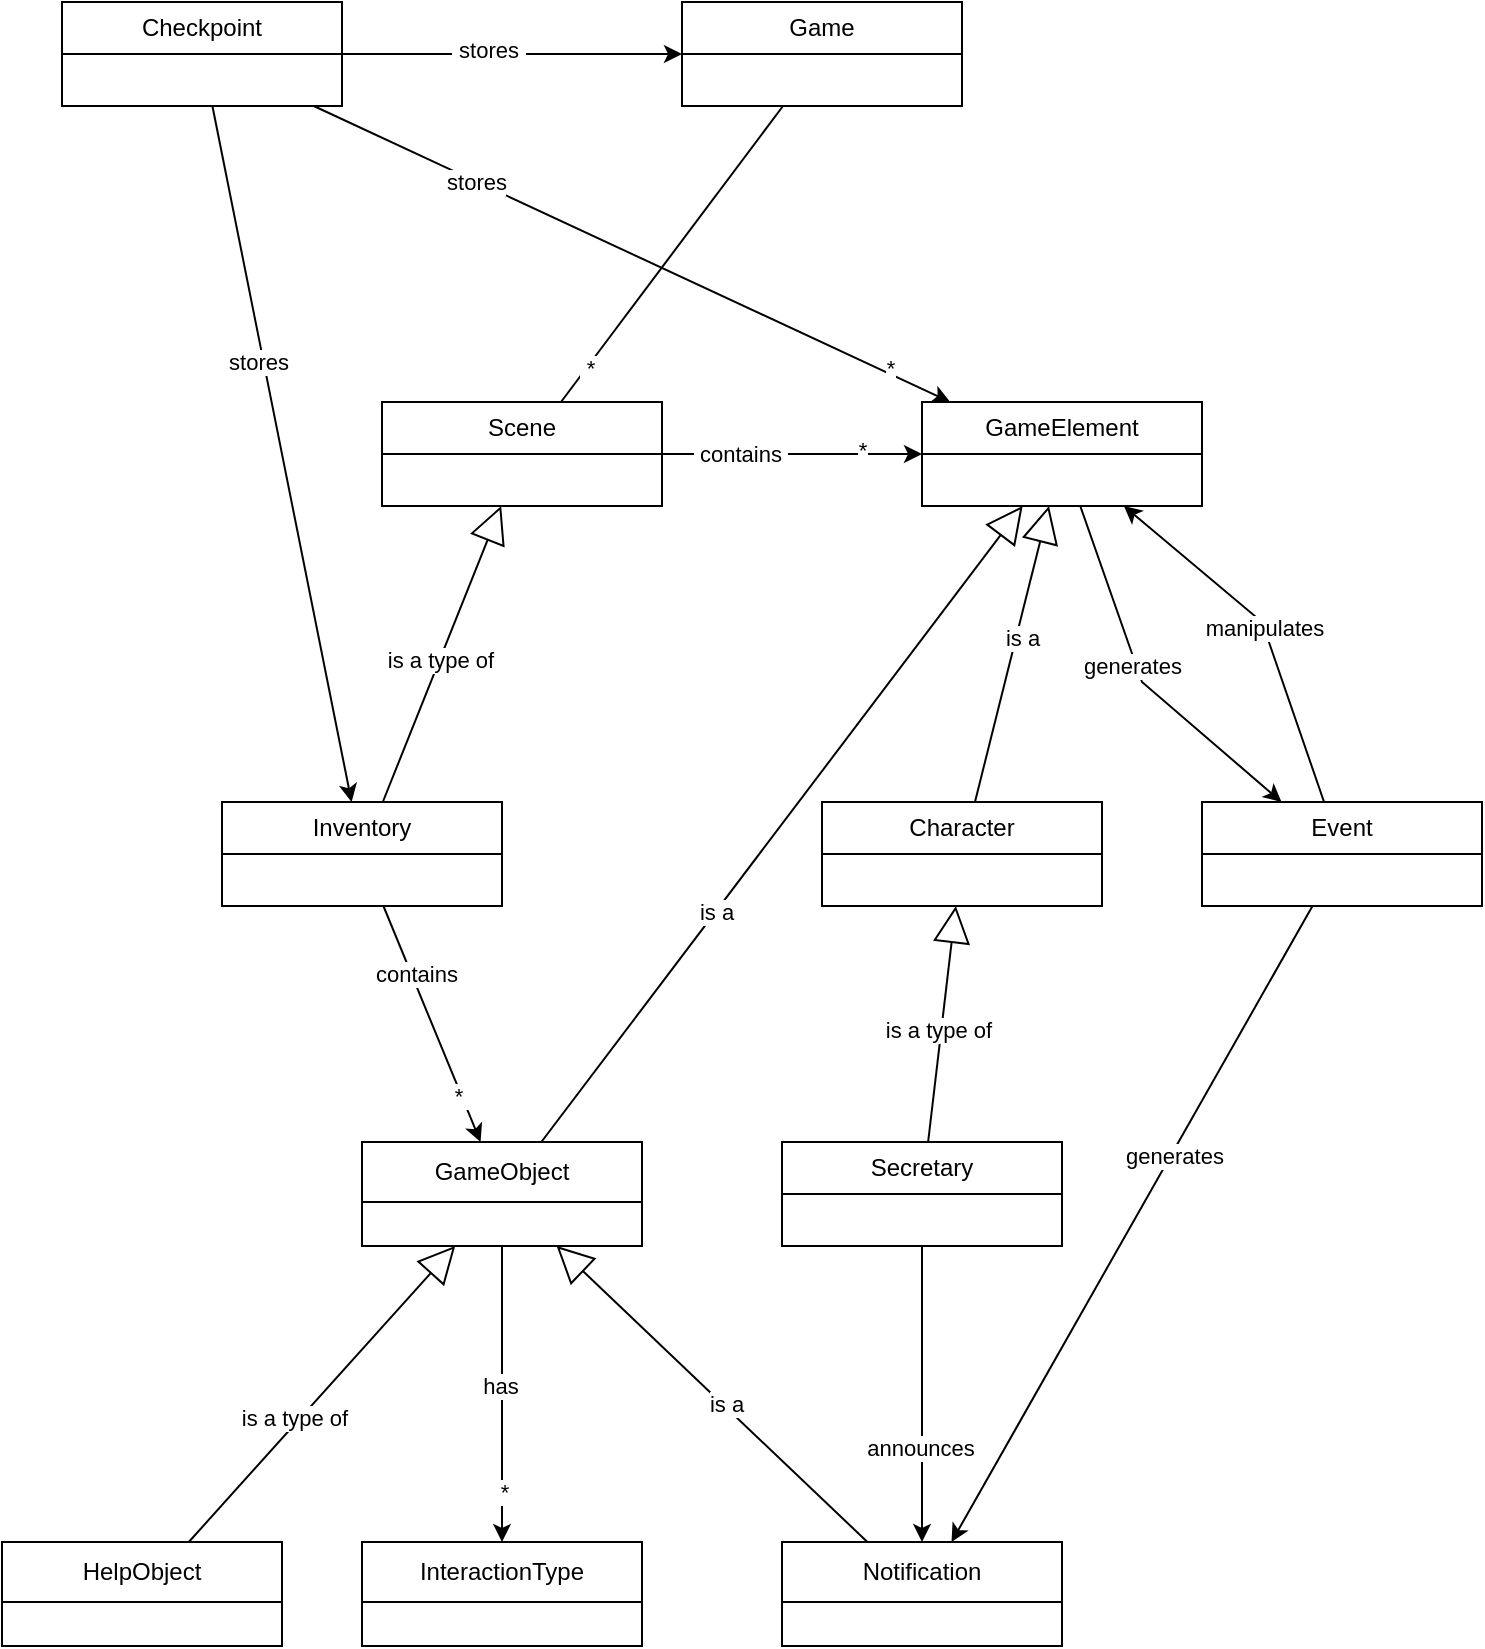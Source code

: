 <mxfile version="26.0.10" pages="6">
  <diagram id="C5RBs43oDa-KdzZeNtuy" name="Domain Model">
    <mxGraphModel dx="1628" dy="922" grid="1" gridSize="10" guides="1" tooltips="1" connect="1" arrows="1" fold="1" page="1" pageScale="1" pageWidth="827" pageHeight="1169" math="0" shadow="0">
      <root>
        <mxCell id="WIyWlLk6GJQsqaUBKTNV-0" />
        <mxCell id="WIyWlLk6GJQsqaUBKTNV-1" parent="WIyWlLk6GJQsqaUBKTNV-0" />
        <mxCell id="qDPiny_39G9H_rlqlFVw-59" style="rounded=0;orthogonalLoop=1;jettySize=auto;html=1;" parent="WIyWlLk6GJQsqaUBKTNV-1" source="qDPiny_39G9H_rlqlFVw-0" target="qDPiny_39G9H_rlqlFVw-10" edge="1">
          <mxGeometry relative="1" as="geometry" />
        </mxCell>
        <mxCell id="qDPiny_39G9H_rlqlFVw-60" value="*" style="edgeLabel;html=1;align=center;verticalAlign=middle;resizable=0;points=[];" parent="qDPiny_39G9H_rlqlFVw-59" vertex="1" connectable="0">
          <mxGeometry x="0.803" y="3" relative="1" as="geometry">
            <mxPoint as="offset" />
          </mxGeometry>
        </mxCell>
        <mxCell id="qDPiny_39G9H_rlqlFVw-63" value="stores" style="edgeLabel;html=1;align=center;verticalAlign=middle;resizable=0;points=[];" parent="qDPiny_39G9H_rlqlFVw-59" vertex="1" connectable="0">
          <mxGeometry x="-0.497" relative="1" as="geometry">
            <mxPoint x="1" as="offset" />
          </mxGeometry>
        </mxCell>
        <mxCell id="qDPiny_39G9H_rlqlFVw-67" style="rounded=0;orthogonalLoop=1;jettySize=auto;html=1;" parent="WIyWlLk6GJQsqaUBKTNV-1" source="qDPiny_39G9H_rlqlFVw-0" target="qDPiny_39G9H_rlqlFVw-13" edge="1">
          <mxGeometry relative="1" as="geometry" />
        </mxCell>
        <mxCell id="qDPiny_39G9H_rlqlFVw-68" value="stores" style="edgeLabel;html=1;align=center;verticalAlign=middle;resizable=0;points=[];" parent="qDPiny_39G9H_rlqlFVw-67" vertex="1" connectable="0">
          <mxGeometry x="-0.268" y="-3" relative="1" as="geometry">
            <mxPoint as="offset" />
          </mxGeometry>
        </mxCell>
        <mxCell id="qDPiny_39G9H_rlqlFVw-69" style="edgeStyle=orthogonalEdgeStyle;rounded=0;orthogonalLoop=1;jettySize=auto;html=1;" parent="WIyWlLk6GJQsqaUBKTNV-1" source="qDPiny_39G9H_rlqlFVw-0" target="qDPiny_39G9H_rlqlFVw-8" edge="1">
          <mxGeometry relative="1" as="geometry" />
        </mxCell>
        <mxCell id="qDPiny_39G9H_rlqlFVw-70" value="&amp;nbsp;stores&amp;nbsp;" style="edgeLabel;html=1;align=center;verticalAlign=middle;resizable=0;points=[];" parent="qDPiny_39G9H_rlqlFVw-69" vertex="1" connectable="0">
          <mxGeometry x="-0.15" y="2" relative="1" as="geometry">
            <mxPoint as="offset" />
          </mxGeometry>
        </mxCell>
        <mxCell id="qDPiny_39G9H_rlqlFVw-0" value="Checkpoint" style="swimlane;fontStyle=0;childLayout=stackLayout;horizontal=1;startSize=26;fillColor=none;horizontalStack=0;resizeParent=1;resizeParentMax=0;resizeLast=0;collapsible=1;marginBottom=0;whiteSpace=wrap;html=1;" parent="WIyWlLk6GJQsqaUBKTNV-1" vertex="1">
          <mxGeometry x="74" y="130" width="140" height="52" as="geometry" />
        </mxCell>
        <mxCell id="qDPiny_39G9H_rlqlFVw-8" value="Game" style="swimlane;fontStyle=0;childLayout=stackLayout;horizontal=1;startSize=26;fillColor=none;horizontalStack=0;resizeParent=1;resizeParentMax=0;resizeLast=0;collapsible=1;marginBottom=0;whiteSpace=wrap;html=1;" parent="WIyWlLk6GJQsqaUBKTNV-1" vertex="1">
          <mxGeometry x="384" y="130" width="140" height="52" as="geometry" />
        </mxCell>
        <mxCell id="qDPiny_39G9H_rlqlFVw-64" style="edgeStyle=orthogonalEdgeStyle;rounded=0;orthogonalLoop=1;jettySize=auto;html=1;" parent="WIyWlLk6GJQsqaUBKTNV-1" source="qDPiny_39G9H_rlqlFVw-9" target="qDPiny_39G9H_rlqlFVw-10" edge="1">
          <mxGeometry relative="1" as="geometry" />
        </mxCell>
        <mxCell id="qDPiny_39G9H_rlqlFVw-65" value="*" style="edgeLabel;html=1;align=center;verticalAlign=middle;resizable=0;points=[];" parent="qDPiny_39G9H_rlqlFVw-64" vertex="1" connectable="0">
          <mxGeometry x="0.539" y="2" relative="1" as="geometry">
            <mxPoint as="offset" />
          </mxGeometry>
        </mxCell>
        <mxCell id="qDPiny_39G9H_rlqlFVw-66" value="&amp;nbsp;contains&amp;nbsp;" style="edgeLabel;html=1;align=center;verticalAlign=middle;resizable=0;points=[];" parent="qDPiny_39G9H_rlqlFVw-64" vertex="1" connectable="0">
          <mxGeometry x="-0.397" relative="1" as="geometry">
            <mxPoint as="offset" />
          </mxGeometry>
        </mxCell>
        <mxCell id="qDPiny_39G9H_rlqlFVw-9" value="Scene" style="swimlane;fontStyle=0;childLayout=stackLayout;horizontal=1;startSize=26;fillColor=none;horizontalStack=0;resizeParent=1;resizeParentMax=0;resizeLast=0;collapsible=1;marginBottom=0;whiteSpace=wrap;html=1;" parent="WIyWlLk6GJQsqaUBKTNV-1" vertex="1">
          <mxGeometry x="234" y="330" width="140" height="52" as="geometry" />
        </mxCell>
        <mxCell id="qDPiny_39G9H_rlqlFVw-56" style="rounded=0;orthogonalLoop=1;jettySize=auto;html=1;" parent="WIyWlLk6GJQsqaUBKTNV-1" source="qDPiny_39G9H_rlqlFVw-10" target="qDPiny_39G9H_rlqlFVw-11" edge="1">
          <mxGeometry relative="1" as="geometry">
            <Array as="points">
              <mxPoint x="614" y="470" />
            </Array>
          </mxGeometry>
        </mxCell>
        <mxCell id="qDPiny_39G9H_rlqlFVw-57" value="generates" style="edgeLabel;html=1;align=center;verticalAlign=middle;resizable=0;points=[];" parent="qDPiny_39G9H_rlqlFVw-56" vertex="1" connectable="0">
          <mxGeometry x="-0.1" y="-2" relative="1" as="geometry">
            <mxPoint as="offset" />
          </mxGeometry>
        </mxCell>
        <mxCell id="qDPiny_39G9H_rlqlFVw-10" value="GameElement" style="swimlane;fontStyle=0;childLayout=stackLayout;horizontal=1;startSize=26;fillColor=none;horizontalStack=0;resizeParent=1;resizeParentMax=0;resizeLast=0;collapsible=1;marginBottom=0;whiteSpace=wrap;html=1;" parent="WIyWlLk6GJQsqaUBKTNV-1" vertex="1">
          <mxGeometry x="504" y="330" width="140" height="52" as="geometry" />
        </mxCell>
        <mxCell id="qDPiny_39G9H_rlqlFVw-53" style="rounded=0;orthogonalLoop=1;jettySize=auto;html=1;" parent="WIyWlLk6GJQsqaUBKTNV-1" source="qDPiny_39G9H_rlqlFVw-11" target="qDPiny_39G9H_rlqlFVw-18" edge="1">
          <mxGeometry relative="1" as="geometry" />
        </mxCell>
        <mxCell id="qDPiny_39G9H_rlqlFVw-54" value="generates" style="edgeLabel;html=1;align=center;verticalAlign=middle;resizable=0;points=[];" parent="qDPiny_39G9H_rlqlFVw-53" vertex="1" connectable="0">
          <mxGeometry x="-0.22" y="1" relative="1" as="geometry">
            <mxPoint as="offset" />
          </mxGeometry>
        </mxCell>
        <mxCell id="qDPiny_39G9H_rlqlFVw-55" value="manipulates" style="rounded=0;orthogonalLoop=1;jettySize=auto;html=1;" parent="WIyWlLk6GJQsqaUBKTNV-1" source="qDPiny_39G9H_rlqlFVw-11" target="qDPiny_39G9H_rlqlFVw-10" edge="1">
          <mxGeometry relative="1" as="geometry">
            <Array as="points">
              <mxPoint x="674" y="440" />
            </Array>
          </mxGeometry>
        </mxCell>
        <mxCell id="qDPiny_39G9H_rlqlFVw-11" value="Event" style="swimlane;fontStyle=0;childLayout=stackLayout;horizontal=1;startSize=26;fillColor=none;horizontalStack=0;resizeParent=1;resizeParentMax=0;resizeLast=0;collapsible=1;marginBottom=0;whiteSpace=wrap;html=1;" parent="WIyWlLk6GJQsqaUBKTNV-1" vertex="1">
          <mxGeometry x="644" y="530" width="140" height="52" as="geometry" />
        </mxCell>
        <mxCell id="qDPiny_39G9H_rlqlFVw-12" value="Character" style="swimlane;fontStyle=0;childLayout=stackLayout;horizontal=1;startSize=26;fillColor=none;horizontalStack=0;resizeParent=1;resizeParentMax=0;resizeLast=0;collapsible=1;marginBottom=0;whiteSpace=wrap;html=1;" parent="WIyWlLk6GJQsqaUBKTNV-1" vertex="1">
          <mxGeometry x="454" y="530" width="140" height="52" as="geometry" />
        </mxCell>
        <mxCell id="qDPiny_39G9H_rlqlFVw-76" style="rounded=0;orthogonalLoop=1;jettySize=auto;html=1;" parent="WIyWlLk6GJQsqaUBKTNV-1" source="qDPiny_39G9H_rlqlFVw-13" target="qDPiny_39G9H_rlqlFVw-15" edge="1">
          <mxGeometry relative="1" as="geometry" />
        </mxCell>
        <mxCell id="qDPiny_39G9H_rlqlFVw-77" value="&amp;nbsp;*&amp;nbsp;" style="edgeLabel;html=1;align=center;verticalAlign=middle;resizable=0;points=[];" parent="qDPiny_39G9H_rlqlFVw-76" vertex="1" connectable="0">
          <mxGeometry x="0.602" y="-1" relative="1" as="geometry">
            <mxPoint x="-1" as="offset" />
          </mxGeometry>
        </mxCell>
        <mxCell id="qDPiny_39G9H_rlqlFVw-79" value="contains" style="edgeLabel;html=1;align=center;verticalAlign=middle;resizable=0;points=[];" parent="qDPiny_39G9H_rlqlFVw-76" vertex="1" connectable="0">
          <mxGeometry x="-0.41" y="2" relative="1" as="geometry">
            <mxPoint as="offset" />
          </mxGeometry>
        </mxCell>
        <mxCell id="qDPiny_39G9H_rlqlFVw-13" value="Inventory" style="swimlane;fontStyle=0;childLayout=stackLayout;horizontal=1;startSize=26;fillColor=none;horizontalStack=0;resizeParent=1;resizeParentMax=0;resizeLast=0;collapsible=1;marginBottom=0;whiteSpace=wrap;html=1;" parent="WIyWlLk6GJQsqaUBKTNV-1" vertex="1">
          <mxGeometry x="154" y="530" width="140" height="52" as="geometry" />
        </mxCell>
        <mxCell id="qDPiny_39G9H_rlqlFVw-51" style="edgeStyle=orthogonalEdgeStyle;rounded=0;orthogonalLoop=1;jettySize=auto;html=1;" parent="WIyWlLk6GJQsqaUBKTNV-1" source="qDPiny_39G9H_rlqlFVw-14" target="qDPiny_39G9H_rlqlFVw-18" edge="1">
          <mxGeometry relative="1" as="geometry" />
        </mxCell>
        <mxCell id="qDPiny_39G9H_rlqlFVw-52" value="announces" style="edgeLabel;html=1;align=center;verticalAlign=middle;resizable=0;points=[];" parent="qDPiny_39G9H_rlqlFVw-51" vertex="1" connectable="0">
          <mxGeometry x="0.361" y="-1" relative="1" as="geometry">
            <mxPoint as="offset" />
          </mxGeometry>
        </mxCell>
        <mxCell id="qDPiny_39G9H_rlqlFVw-14" value="Secretary" style="swimlane;fontStyle=0;childLayout=stackLayout;horizontal=1;startSize=26;fillColor=none;horizontalStack=0;resizeParent=1;resizeParentMax=0;resizeLast=0;collapsible=1;marginBottom=0;whiteSpace=wrap;html=1;" parent="WIyWlLk6GJQsqaUBKTNV-1" vertex="1">
          <mxGeometry x="434" y="700" width="140" height="52" as="geometry" />
        </mxCell>
        <mxCell id="qDPiny_39G9H_rlqlFVw-81" style="edgeStyle=orthogonalEdgeStyle;rounded=0;orthogonalLoop=1;jettySize=auto;html=1;" parent="WIyWlLk6GJQsqaUBKTNV-1" source="qDPiny_39G9H_rlqlFVw-15" target="qDPiny_39G9H_rlqlFVw-17" edge="1">
          <mxGeometry relative="1" as="geometry" />
        </mxCell>
        <mxCell id="qDPiny_39G9H_rlqlFVw-82" value="*" style="edgeLabel;html=1;align=center;verticalAlign=middle;resizable=0;points=[];" parent="qDPiny_39G9H_rlqlFVw-81" vertex="1" connectable="0">
          <mxGeometry x="0.654" y="1" relative="1" as="geometry">
            <mxPoint as="offset" />
          </mxGeometry>
        </mxCell>
        <mxCell id="qDPiny_39G9H_rlqlFVw-84" value="has" style="edgeLabel;html=1;align=center;verticalAlign=middle;resizable=0;points=[];" parent="qDPiny_39G9H_rlqlFVw-81" vertex="1" connectable="0">
          <mxGeometry x="-0.051" y="-1" relative="1" as="geometry">
            <mxPoint as="offset" />
          </mxGeometry>
        </mxCell>
        <mxCell id="qDPiny_39G9H_rlqlFVw-15" value="GameObject" style="swimlane;fontStyle=0;childLayout=stackLayout;horizontal=1;startSize=30;fillColor=none;horizontalStack=0;resizeParent=1;resizeParentMax=0;resizeLast=0;collapsible=1;marginBottom=0;whiteSpace=wrap;html=1;" parent="WIyWlLk6GJQsqaUBKTNV-1" vertex="1">
          <mxGeometry x="224" y="700" width="140" height="52" as="geometry" />
        </mxCell>
        <mxCell id="qDPiny_39G9H_rlqlFVw-16" value="HelpObject" style="swimlane;fontStyle=0;childLayout=stackLayout;horizontal=1;startSize=30;fillColor=none;horizontalStack=0;resizeParent=1;resizeParentMax=0;resizeLast=0;collapsible=1;marginBottom=0;whiteSpace=wrap;html=1;" parent="WIyWlLk6GJQsqaUBKTNV-1" vertex="1">
          <mxGeometry x="44" y="900" width="140" height="52" as="geometry" />
        </mxCell>
        <mxCell id="qDPiny_39G9H_rlqlFVw-17" value="InteractionType" style="swimlane;fontStyle=0;childLayout=stackLayout;horizontal=1;startSize=30;fillColor=none;horizontalStack=0;resizeParent=1;resizeParentMax=0;resizeLast=0;collapsible=1;marginBottom=0;whiteSpace=wrap;html=1;" parent="WIyWlLk6GJQsqaUBKTNV-1" vertex="1">
          <mxGeometry x="224" y="900" width="140" height="52" as="geometry" />
        </mxCell>
        <mxCell id="qDPiny_39G9H_rlqlFVw-18" value="Notification" style="swimlane;fontStyle=0;childLayout=stackLayout;horizontal=1;startSize=30;fillColor=none;horizontalStack=0;resizeParent=1;resizeParentMax=0;resizeLast=0;collapsible=1;marginBottom=0;whiteSpace=wrap;html=1;" parent="WIyWlLk6GJQsqaUBKTNV-1" vertex="1">
          <mxGeometry x="434" y="900" width="140" height="52" as="geometry" />
        </mxCell>
        <mxCell id="qDPiny_39G9H_rlqlFVw-19" value="" style="endArrow=block;endSize=16;endFill=0;html=1;rounded=0;" parent="WIyWlLk6GJQsqaUBKTNV-1" source="qDPiny_39G9H_rlqlFVw-16" target="qDPiny_39G9H_rlqlFVw-15" edge="1">
          <mxGeometry width="160" relative="1" as="geometry">
            <mxPoint x="274" y="600" as="sourcePoint" />
            <mxPoint x="434" y="600" as="targetPoint" />
          </mxGeometry>
        </mxCell>
        <mxCell id="qDPiny_39G9H_rlqlFVw-80" value="is a type of" style="edgeLabel;html=1;align=center;verticalAlign=middle;resizable=0;points=[];" parent="qDPiny_39G9H_rlqlFVw-19" vertex="1" connectable="0">
          <mxGeometry x="-0.179" y="3" relative="1" as="geometry">
            <mxPoint as="offset" />
          </mxGeometry>
        </mxCell>
        <mxCell id="qDPiny_39G9H_rlqlFVw-21" value="" style="endArrow=block;endSize=16;endFill=0;html=1;rounded=0;" parent="WIyWlLk6GJQsqaUBKTNV-1" source="qDPiny_39G9H_rlqlFVw-18" target="qDPiny_39G9H_rlqlFVw-15" edge="1">
          <mxGeometry width="160" relative="1" as="geometry">
            <mxPoint x="304" y="910" as="sourcePoint" />
            <mxPoint x="304" y="762" as="targetPoint" />
          </mxGeometry>
        </mxCell>
        <mxCell id="qDPiny_39G9H_rlqlFVw-85" value="is a" style="edgeLabel;html=1;align=center;verticalAlign=middle;resizable=0;points=[];" parent="qDPiny_39G9H_rlqlFVw-21" vertex="1" connectable="0">
          <mxGeometry x="-0.075" y="-1" relative="1" as="geometry">
            <mxPoint as="offset" />
          </mxGeometry>
        </mxCell>
        <mxCell id="qDPiny_39G9H_rlqlFVw-24" value="" style="endArrow=block;endSize=16;endFill=0;html=1;rounded=0;" parent="WIyWlLk6GJQsqaUBKTNV-1" source="qDPiny_39G9H_rlqlFVw-14" target="qDPiny_39G9H_rlqlFVw-12" edge="1">
          <mxGeometry width="160" relative="1" as="geometry">
            <mxPoint x="304" y="910" as="sourcePoint" />
            <mxPoint x="304" y="762" as="targetPoint" />
          </mxGeometry>
        </mxCell>
        <mxCell id="qDPiny_39G9H_rlqlFVw-74" value="is a type of" style="edgeLabel;html=1;align=center;verticalAlign=middle;resizable=0;points=[];" parent="qDPiny_39G9H_rlqlFVw-24" vertex="1" connectable="0">
          <mxGeometry x="-0.055" y="2" relative="1" as="geometry">
            <mxPoint as="offset" />
          </mxGeometry>
        </mxCell>
        <mxCell id="qDPiny_39G9H_rlqlFVw-34" value="" style="endArrow=none;html=1;rounded=0;" parent="WIyWlLk6GJQsqaUBKTNV-1" source="qDPiny_39G9H_rlqlFVw-9" target="qDPiny_39G9H_rlqlFVw-8" edge="1">
          <mxGeometry width="50" height="50" relative="1" as="geometry">
            <mxPoint x="224" y="166" as="sourcePoint" />
            <mxPoint x="394" y="166" as="targetPoint" />
          </mxGeometry>
        </mxCell>
        <mxCell id="qDPiny_39G9H_rlqlFVw-50" value="&amp;nbsp;*&amp;nbsp;" style="edgeLabel;html=1;align=center;verticalAlign=middle;resizable=0;points=[];" parent="qDPiny_39G9H_rlqlFVw-34" vertex="1" connectable="0">
          <mxGeometry x="-0.76" y="-1" relative="1" as="geometry">
            <mxPoint as="offset" />
          </mxGeometry>
        </mxCell>
        <mxCell id="qDPiny_39G9H_rlqlFVw-36" value="" style="endArrow=block;endSize=16;endFill=0;html=1;rounded=0;" parent="WIyWlLk6GJQsqaUBKTNV-1" source="qDPiny_39G9H_rlqlFVw-12" target="qDPiny_39G9H_rlqlFVw-10" edge="1">
          <mxGeometry width="160" relative="1" as="geometry">
            <mxPoint x="514" y="710" as="sourcePoint" />
            <mxPoint x="514" y="592" as="targetPoint" />
          </mxGeometry>
        </mxCell>
        <mxCell id="qDPiny_39G9H_rlqlFVw-72" value="is a" style="edgeLabel;html=1;align=center;verticalAlign=middle;resizable=0;points=[];" parent="qDPiny_39G9H_rlqlFVw-36" vertex="1" connectable="0">
          <mxGeometry x="0.124" y="-3" relative="1" as="geometry">
            <mxPoint as="offset" />
          </mxGeometry>
        </mxCell>
        <mxCell id="qDPiny_39G9H_rlqlFVw-37" value="" style="endArrow=block;endSize=16;endFill=0;html=1;rounded=0;" parent="WIyWlLk6GJQsqaUBKTNV-1" source="qDPiny_39G9H_rlqlFVw-15" target="qDPiny_39G9H_rlqlFVw-10" edge="1">
          <mxGeometry width="160" relative="1" as="geometry">
            <mxPoint x="514" y="710" as="sourcePoint" />
            <mxPoint x="514" y="592" as="targetPoint" />
          </mxGeometry>
        </mxCell>
        <mxCell id="qDPiny_39G9H_rlqlFVw-73" value="is a" style="edgeLabel;html=1;align=center;verticalAlign=middle;resizable=0;points=[];" parent="qDPiny_39G9H_rlqlFVw-37" vertex="1" connectable="0">
          <mxGeometry x="-0.275" relative="1" as="geometry">
            <mxPoint as="offset" />
          </mxGeometry>
        </mxCell>
        <mxCell id="qDPiny_39G9H_rlqlFVw-40" value="" style="endArrow=block;endSize=16;endFill=0;html=1;rounded=0;" parent="WIyWlLk6GJQsqaUBKTNV-1" source="qDPiny_39G9H_rlqlFVw-13" target="qDPiny_39G9H_rlqlFVw-9" edge="1">
          <mxGeometry width="160" relative="1" as="geometry">
            <mxPoint x="517" y="710" as="sourcePoint" />
            <mxPoint x="531" y="592" as="targetPoint" />
          </mxGeometry>
        </mxCell>
        <mxCell id="qDPiny_39G9H_rlqlFVw-71" value="is a type of" style="edgeLabel;html=1;align=center;verticalAlign=middle;resizable=0;points=[];" parent="qDPiny_39G9H_rlqlFVw-40" vertex="1" connectable="0">
          <mxGeometry x="-0.038" relative="1" as="geometry">
            <mxPoint as="offset" />
          </mxGeometry>
        </mxCell>
      </root>
    </mxGraphModel>
  </diagram>
  <diagram id="Z-smlb-jLo-Avqe1Ht5E" name="selectObject">
    <mxGraphModel dx="977" dy="553" grid="1" gridSize="10" guides="1" tooltips="1" connect="1" arrows="1" fold="1" page="1" pageScale="1" pageWidth="1600" pageHeight="900" math="0" shadow="0">
      <root>
        <mxCell id="0" />
        <mxCell id="1" parent="0" />
      </root>
    </mxGraphModel>
  </diagram>
  <diagram id="ExPnef3UGxiHCRJJMKfM" name="selectInteraction">
    <mxGraphModel dx="977" dy="553" grid="1" gridSize="10" guides="1" tooltips="1" connect="1" arrows="1" fold="1" page="1" pageScale="1" pageWidth="1600" pageHeight="900" math="0" shadow="0">
      <root>
        <mxCell id="0" />
        <mxCell id="1" parent="0" />
      </root>
    </mxGraphModel>
  </diagram>
  <diagram id="cB0eC-Uol2Ss9HrUVKXm" name="setInteractionOptions">
    <mxGraphModel dx="1695" dy="1121" grid="1" gridSize="10" guides="1" tooltips="1" connect="1" arrows="1" fold="1" page="1" pageScale="1" pageWidth="1600" pageHeight="900" math="0" shadow="0">
      <root>
        <mxCell id="0" />
        <mxCell id="1" parent="0" />
        <mxCell id="b3CxcF2Pxu9gHi0H2LSV-1" value=":Game" style="shape=umlLifeline;perimeter=lifelinePerimeter;whiteSpace=wrap;html=1;container=1;dropTarget=0;collapsible=0;recursiveResize=0;outlineConnect=0;portConstraint=eastwest;newEdgeStyle={&quot;curved&quot;:0,&quot;rounded&quot;:0};" vertex="1" parent="1">
          <mxGeometry x="400" y="1760" width="100" height="300" as="geometry" />
        </mxCell>
        <mxCell id="b3CxcF2Pxu9gHi0H2LSV-8" style="edgeStyle=orthogonalEdgeStyle;rounded=0;orthogonalLoop=1;jettySize=auto;html=1;curved=0;exitX=0;exitY=1;exitDx=0;exitDy=-5;exitPerimeter=0;dashed=1;endArrow=open;endFill=0;" edge="1" parent="b3CxcF2Pxu9gHi0H2LSV-1">
          <mxGeometry relative="1" as="geometry">
            <mxPoint x="-150" y="275.13" as="targetPoint" />
            <mxPoint x="45" y="275" as="sourcePoint" />
          </mxGeometry>
        </mxCell>
        <mxCell id="b3CxcF2Pxu9gHi0H2LSV-3" value="" style="html=1;points=[[0,0,0,0,5],[0,1,0,0,-5],[1,0,0,0,5],[1,1,0,0,-5]];perimeter=orthogonalPerimeter;outlineConnect=0;targetShapes=umlLifeline;portConstraint=eastwest;newEdgeStyle={&quot;curved&quot;:0,&quot;rounded&quot;:0};" vertex="1" parent="b3CxcF2Pxu9gHi0H2LSV-1">
          <mxGeometry x="45" y="60" width="10" height="230" as="geometry" />
        </mxCell>
        <mxCell id="b3CxcF2Pxu9gHi0H2LSV-7" value=":GameObject" style="shape=umlLifeline;perimeter=lifelinePerimeter;whiteSpace=wrap;html=1;container=1;dropTarget=0;collapsible=0;recursiveResize=0;outlineConnect=0;portConstraint=eastwest;newEdgeStyle={&quot;curved&quot;:0,&quot;rounded&quot;:0};" vertex="1" parent="1">
          <mxGeometry x="1080" y="1760" width="100" height="300" as="geometry" />
        </mxCell>
        <mxCell id="b3CxcF2Pxu9gHi0H2LSV-12" value="" style="html=1;points=[[0,0,0,0,5],[0,1,0,0,-5],[1,0,0,0,5],[1,1,0,0,-5]];perimeter=orthogonalPerimeter;outlineConnect=0;targetShapes=umlLifeline;portConstraint=eastwest;newEdgeStyle={&quot;curved&quot;:0,&quot;rounded&quot;:0};" vertex="1" parent="b3CxcF2Pxu9gHi0H2LSV-7">
          <mxGeometry x="45" y="60" width="10" height="160" as="geometry" />
        </mxCell>
        <mxCell id="b3CxcF2Pxu9gHi0H2LSV-9" value="confirmedOptions" style="text;html=1;align=center;verticalAlign=middle;resizable=0;points=[];autosize=1;strokeColor=none;fillColor=none;fontSize=11;" vertex="1" parent="1">
          <mxGeometry x="290" y="2010" width="110" height="30" as="geometry" />
        </mxCell>
        <mxCell id="b3CxcF2Pxu9gHi0H2LSV-10" value=":InteractionType" style="shape=umlLifeline;perimeter=lifelinePerimeter;whiteSpace=wrap;html=1;container=1;dropTarget=0;collapsible=0;recursiveResize=0;outlineConnect=0;portConstraint=eastwest;newEdgeStyle={&quot;curved&quot;:0,&quot;rounded&quot;:0};" vertex="1" parent="1">
          <mxGeometry x="1300" y="1760" width="100" height="300" as="geometry" />
        </mxCell>
        <mxCell id="b3CxcF2Pxu9gHi0H2LSV-13" value="" style="html=1;points=[[0,0,0,0,5],[0,1,0,0,-5],[1,0,0,0,5],[1,1,0,0,-5]];perimeter=orthogonalPerimeter;outlineConnect=0;targetShapes=umlLifeline;portConstraint=eastwest;newEdgeStyle={&quot;curved&quot;:0,&quot;rounded&quot;:0};" vertex="1" parent="b3CxcF2Pxu9gHi0H2LSV-10">
          <mxGeometry x="45" y="60" width="10" height="140" as="geometry" />
        </mxCell>
        <mxCell id="b3CxcF2Pxu9gHi0H2LSV-18" value="&lt;font&gt;&lt;font&gt;setInteractionOptions(theObject, theOptions)&lt;/font&gt;&lt;/font&gt;" style="text;html=1;align=center;verticalAlign=middle;resizable=0;points=[];autosize=1;strokeColor=none;fillColor=none;fontSize=11;" vertex="1" parent="1">
          <mxGeometry x="500" y="1820" width="240" height="30" as="geometry" />
        </mxCell>
        <mxCell id="b3CxcF2Pxu9gHi0H2LSV-19" style="edgeStyle=orthogonalEdgeStyle;rounded=0;orthogonalLoop=1;jettySize=auto;html=1;curved=0;entryX=0;entryY=0;entryDx=0;entryDy=5;entryPerimeter=0;" edge="1" parent="1">
          <mxGeometry relative="1" as="geometry">
            <mxPoint x="1135" y="1890" as="sourcePoint" />
            <mxPoint x="1345" y="1890" as="targetPoint" />
          </mxGeometry>
        </mxCell>
        <mxCell id="b3CxcF2Pxu9gHi0H2LSV-20" value="applyOptions(theOptions)" style="text;html=1;align=center;verticalAlign=middle;resizable=0;points=[];autosize=1;strokeColor=none;fillColor=none;" vertex="1" parent="1">
          <mxGeometry x="1160" y="1860" width="160" height="30" as="geometry" />
        </mxCell>
        <mxCell id="b3CxcF2Pxu9gHi0H2LSV-21" value=":Scene" style="shape=umlLifeline;perimeter=lifelinePerimeter;whiteSpace=wrap;html=1;container=1;dropTarget=0;collapsible=0;recursiveResize=0;outlineConnect=0;portConstraint=eastwest;newEdgeStyle={&quot;curved&quot;:0,&quot;rounded&quot;:0};" vertex="1" parent="1">
          <mxGeometry x="740" y="1760" width="100" height="300" as="geometry" />
        </mxCell>
        <mxCell id="b3CxcF2Pxu9gHi0H2LSV-22" value="" style="html=1;points=[[0,0,0,0,5],[0,1,0,0,-5],[1,0,0,0,5],[1,1,0,0,-5]];perimeter=orthogonalPerimeter;outlineConnect=0;targetShapes=umlLifeline;portConstraint=eastwest;newEdgeStyle={&quot;curved&quot;:0,&quot;rounded&quot;:0};" vertex="1" parent="b3CxcF2Pxu9gHi0H2LSV-21">
          <mxGeometry x="45" y="60" width="10" height="180" as="geometry" />
        </mxCell>
        <mxCell id="b3CxcF2Pxu9gHi0H2LSV-23" style="edgeStyle=orthogonalEdgeStyle;rounded=0;orthogonalLoop=1;jettySize=auto;html=1;curved=0;exitX=1;exitY=0;exitDx=0;exitDy=5;exitPerimeter=0;entryX=0;entryY=0;entryDx=0;entryDy=5;entryPerimeter=0;" edge="1" parent="1">
          <mxGeometry relative="1" as="geometry">
            <mxPoint x="455" y="1850" as="sourcePoint" />
            <mxPoint x="785" y="1850" as="targetPoint" />
          </mxGeometry>
        </mxCell>
        <mxCell id="b3CxcF2Pxu9gHi0H2LSV-24" style="edgeStyle=orthogonalEdgeStyle;rounded=0;orthogonalLoop=1;jettySize=auto;html=1;curved=0;exitX=1;exitY=0;exitDx=0;exitDy=5;exitPerimeter=0;" edge="1" parent="1" target="b3CxcF2Pxu9gHi0H2LSV-12">
          <mxGeometry relative="1" as="geometry">
            <mxPoint x="795" y="1860" as="sourcePoint" />
            <mxPoint x="1125" y="1860" as="targetPoint" />
            <Array as="points">
              <mxPoint x="795" y="1870" />
            </Array>
          </mxGeometry>
        </mxCell>
        <mxCell id="b3CxcF2Pxu9gHi0H2LSV-25" value="&lt;font style=&quot;font-size: 11px;&quot;&gt;setInteractionOptions(theOptions)&lt;/font&gt;" style="text;html=1;align=center;verticalAlign=middle;resizable=0;points=[];autosize=1;strokeColor=none;fillColor=none;" vertex="1" parent="1">
          <mxGeometry x="870" y="1840" width="190" height="30" as="geometry" />
        </mxCell>
        <mxCell id="b3CxcF2Pxu9gHi0H2LSV-28" style="edgeStyle=orthogonalEdgeStyle;rounded=0;orthogonalLoop=1;jettySize=auto;html=1;curved=0;dashed=1;endArrow=open;endFill=0;" edge="1" parent="1" target="b3CxcF2Pxu9gHi0H2LSV-3">
          <mxGeometry relative="1" as="geometry">
            <mxPoint x="785" y="1980" as="sourcePoint" />
            <mxPoint x="455" y="1980" as="targetPoint" />
            <Array as="points">
              <mxPoint x="621" y="1980" />
              <mxPoint x="621" y="1981" />
            </Array>
          </mxGeometry>
        </mxCell>
        <mxCell id="b3CxcF2Pxu9gHi0H2LSV-29" value="&lt;font&gt;confirmedOptions&lt;font&gt;&lt;/font&gt;&lt;/font&gt;" style="text;html=1;align=center;verticalAlign=middle;resizable=0;points=[];autosize=1;strokeColor=none;fillColor=none;" vertex="1" parent="1">
          <mxGeometry x="560" y="1950" width="120" height="30" as="geometry" />
        </mxCell>
        <mxCell id="b3CxcF2Pxu9gHi0H2LSV-31" value="setInteractionOptions(theOptions)" style="html=1;verticalAlign=bottom;startArrow=oval;startFill=1;endArrow=block;startSize=8;curved=0;rounded=0;" edge="1" parent="1" target="b3CxcF2Pxu9gHi0H2LSV-3">
          <mxGeometry x="-0.002" width="60" relative="1" as="geometry">
            <mxPoint x="250" y="1830" as="sourcePoint" />
            <mxPoint x="440" y="1850" as="targetPoint" />
            <mxPoint as="offset" />
          </mxGeometry>
        </mxCell>
        <mxCell id="b3CxcF2Pxu9gHi0H2LSV-32" value="" style="edgeStyle=orthogonalEdgeStyle;rounded=0;orthogonalLoop=1;jettySize=auto;html=1;curved=0;dashed=1;endArrow=open;endFill=0;" edge="1" parent="1" source="b3CxcF2Pxu9gHi0H2LSV-12" target="b3CxcF2Pxu9gHi0H2LSV-22">
          <mxGeometry relative="1" as="geometry">
            <mxPoint x="1120" y="1950" as="sourcePoint" />
            <mxPoint x="790" y="1950" as="targetPoint" />
            <Array as="points">
              <mxPoint x="960" y="1960" />
              <mxPoint x="960" y="1960" />
            </Array>
          </mxGeometry>
        </mxCell>
        <mxCell id="b3CxcF2Pxu9gHi0H2LSV-33" value="&lt;font&gt;confirmedOptions&lt;font&gt;&lt;/font&gt;&lt;/font&gt;" style="text;html=1;align=center;verticalAlign=middle;resizable=0;points=[];autosize=1;strokeColor=none;fillColor=none;" vertex="1" parent="1">
          <mxGeometry x="910" y="1930" width="120" height="30" as="geometry" />
        </mxCell>
        <mxCell id="b3CxcF2Pxu9gHi0H2LSV-34" style="edgeStyle=orthogonalEdgeStyle;rounded=0;orthogonalLoop=1;jettySize=auto;html=1;curved=0;dashed=1;endArrow=open;endFill=0;" edge="1" parent="1">
          <mxGeometry relative="1" as="geometry">
            <mxPoint x="1345.0" y="1942" as="sourcePoint" />
            <mxPoint x="1135" y="1942" as="targetPoint" />
            <Array as="points">
              <mxPoint x="1240" y="1942" />
              <mxPoint x="1240" y="1942" />
            </Array>
          </mxGeometry>
        </mxCell>
        <mxCell id="b3CxcF2Pxu9gHi0H2LSV-36" value="&lt;font&gt;confirmedOptions&lt;font&gt;&lt;/font&gt;&lt;/font&gt;" style="text;html=1;align=center;verticalAlign=middle;resizable=0;points=[];autosize=1;strokeColor=none;fillColor=none;" vertex="1" parent="1">
          <mxGeometry x="1180" y="1910" width="120" height="30" as="geometry" />
        </mxCell>
        <mxCell id="b3CxcF2Pxu9gHi0H2LSV-88" value=":Game" style="shape=umlLifeline;perimeter=lifelinePerimeter;whiteSpace=wrap;html=1;container=1;dropTarget=0;collapsible=0;recursiveResize=0;outlineConnect=0;portConstraint=eastwest;newEdgeStyle={&quot;curved&quot;:0,&quot;rounded&quot;:0};" vertex="1" parent="1">
          <mxGeometry x="455" y="1360" width="100" height="300" as="geometry" />
        </mxCell>
        <mxCell id="b3CxcF2Pxu9gHi0H2LSV-89" style="edgeStyle=orthogonalEdgeStyle;rounded=0;orthogonalLoop=1;jettySize=auto;html=1;curved=0;exitX=0;exitY=1;exitDx=0;exitDy=-5;exitPerimeter=0;dashed=1;endArrow=open;endFill=0;" edge="1" parent="b3CxcF2Pxu9gHi0H2LSV-88">
          <mxGeometry relative="1" as="geometry">
            <mxPoint x="-150" y="275.13" as="targetPoint" />
            <mxPoint x="45" y="275" as="sourcePoint" />
          </mxGeometry>
        </mxCell>
        <mxCell id="b3CxcF2Pxu9gHi0H2LSV-90" value="" style="html=1;points=[[0,0,0,0,5],[0,1,0,0,-5],[1,0,0,0,5],[1,1,0,0,-5]];perimeter=orthogonalPerimeter;outlineConnect=0;targetShapes=umlLifeline;portConstraint=eastwest;newEdgeStyle={&quot;curved&quot;:0,&quot;rounded&quot;:0};" vertex="1" parent="b3CxcF2Pxu9gHi0H2LSV-88">
          <mxGeometry x="45" y="60" width="10" height="230" as="geometry" />
        </mxCell>
        <mxCell id="b3CxcF2Pxu9gHi0H2LSV-91" value=":GameObject" style="shape=umlLifeline;perimeter=lifelinePerimeter;whiteSpace=wrap;html=1;container=1;dropTarget=0;collapsible=0;recursiveResize=0;outlineConnect=0;portConstraint=eastwest;newEdgeStyle={&quot;curved&quot;:0,&quot;rounded&quot;:0};" vertex="1" parent="1">
          <mxGeometry x="735" y="1360" width="100" height="300" as="geometry" />
        </mxCell>
        <mxCell id="b3CxcF2Pxu9gHi0H2LSV-92" value="" style="html=1;points=[[0,0,0,0,5],[0,1,0,0,-5],[1,0,0,0,5],[1,1,0,0,-5]];perimeter=orthogonalPerimeter;outlineConnect=0;targetShapes=umlLifeline;portConstraint=eastwest;newEdgeStyle={&quot;curved&quot;:0,&quot;rounded&quot;:0};" vertex="1" parent="b3CxcF2Pxu9gHi0H2LSV-91">
          <mxGeometry x="45" y="60" width="10" height="170" as="geometry" />
        </mxCell>
        <mxCell id="b3CxcF2Pxu9gHi0H2LSV-93" value="confirmedOptions" style="text;html=1;align=center;verticalAlign=middle;resizable=0;points=[];autosize=1;strokeColor=none;fillColor=none;fontSize=11;" vertex="1" parent="1">
          <mxGeometry x="345" y="1610" width="110" height="30" as="geometry" />
        </mxCell>
        <mxCell id="b3CxcF2Pxu9gHi0H2LSV-94" value=":InteractionType" style="shape=umlLifeline;perimeter=lifelinePerimeter;whiteSpace=wrap;html=1;container=1;dropTarget=0;collapsible=0;recursiveResize=0;outlineConnect=0;portConstraint=eastwest;newEdgeStyle={&quot;curved&quot;:0,&quot;rounded&quot;:0};" vertex="1" parent="1">
          <mxGeometry x="955" y="1360" width="100" height="300" as="geometry" />
        </mxCell>
        <mxCell id="b3CxcF2Pxu9gHi0H2LSV-95" value="" style="html=1;points=[[0,0,0,0,5],[0,1,0,0,-5],[1,0,0,0,5],[1,1,0,0,-5]];perimeter=orthogonalPerimeter;outlineConnect=0;targetShapes=umlLifeline;portConstraint=eastwest;newEdgeStyle={&quot;curved&quot;:0,&quot;rounded&quot;:0};" vertex="1" parent="b3CxcF2Pxu9gHi0H2LSV-94">
          <mxGeometry x="45" y="60" width="10" height="140" as="geometry" />
        </mxCell>
        <mxCell id="b3CxcF2Pxu9gHi0H2LSV-96" value="&lt;font&gt;&lt;font&gt;setInteractionOptions(theOptions)&lt;/font&gt;&lt;/font&gt;" style="text;html=1;align=center;verticalAlign=middle;resizable=0;points=[];autosize=1;strokeColor=none;fillColor=none;fontSize=11;" vertex="1" parent="1">
          <mxGeometry x="550" y="1420" width="190" height="30" as="geometry" />
        </mxCell>
        <mxCell id="b3CxcF2Pxu9gHi0H2LSV-97" style="edgeStyle=orthogonalEdgeStyle;rounded=0;orthogonalLoop=1;jettySize=auto;html=1;curved=0;entryX=0;entryY=0;entryDx=0;entryDy=5;entryPerimeter=0;" edge="1" parent="1">
          <mxGeometry relative="1" as="geometry">
            <mxPoint x="790" y="1490" as="sourcePoint" />
            <mxPoint x="1000" y="1490" as="targetPoint" />
          </mxGeometry>
        </mxCell>
        <mxCell id="b3CxcF2Pxu9gHi0H2LSV-98" value="applyOptions(theOptions)" style="text;html=1;align=center;verticalAlign=middle;resizable=0;points=[];autosize=1;strokeColor=none;fillColor=none;" vertex="1" parent="1">
          <mxGeometry x="815" y="1460" width="160" height="30" as="geometry" />
        </mxCell>
        <mxCell id="b3CxcF2Pxu9gHi0H2LSV-101" style="edgeStyle=orthogonalEdgeStyle;rounded=0;orthogonalLoop=1;jettySize=auto;html=1;curved=0;" edge="1" parent="1" source="b3CxcF2Pxu9gHi0H2LSV-90" target="b3CxcF2Pxu9gHi0H2LSV-92">
          <mxGeometry relative="1" as="geometry">
            <mxPoint x="515" y="1450" as="sourcePoint" />
            <mxPoint x="780" y="1450" as="targetPoint" />
            <Array as="points">
              <mxPoint x="715" y="1450" />
              <mxPoint x="715" y="1450" />
            </Array>
          </mxGeometry>
        </mxCell>
        <mxCell id="b3CxcF2Pxu9gHi0H2LSV-104" style="edgeStyle=orthogonalEdgeStyle;rounded=0;orthogonalLoop=1;jettySize=auto;html=1;curved=0;dashed=1;endArrow=open;endFill=0;" edge="1" parent="1" target="b3CxcF2Pxu9gHi0H2LSV-90" source="b3CxcF2Pxu9gHi0H2LSV-92">
          <mxGeometry relative="1" as="geometry">
            <mxPoint x="780" y="1580" as="sourcePoint" />
            <mxPoint x="450" y="1580" as="targetPoint" />
            <Array as="points">
              <mxPoint x="645" y="1580" />
              <mxPoint x="645" y="1580" />
            </Array>
          </mxGeometry>
        </mxCell>
        <mxCell id="b3CxcF2Pxu9gHi0H2LSV-105" value="&lt;font&gt;confirmedOptions&lt;font&gt;&lt;/font&gt;&lt;/font&gt;" style="text;html=1;align=center;verticalAlign=middle;resizable=0;points=[];autosize=1;strokeColor=none;fillColor=none;" vertex="1" parent="1">
          <mxGeometry x="585" y="1550" width="120" height="30" as="geometry" />
        </mxCell>
        <mxCell id="b3CxcF2Pxu9gHi0H2LSV-106" value="setInteractionOptions(theOptions)" style="html=1;verticalAlign=bottom;startArrow=oval;startFill=1;endArrow=block;startSize=8;curved=0;rounded=0;" edge="1" parent="1" target="b3CxcF2Pxu9gHi0H2LSV-90">
          <mxGeometry x="-0.002" width="60" relative="1" as="geometry">
            <mxPoint x="305" y="1430" as="sourcePoint" />
            <mxPoint x="495" y="1450" as="targetPoint" />
            <mxPoint as="offset" />
          </mxGeometry>
        </mxCell>
        <mxCell id="b3CxcF2Pxu9gHi0H2LSV-109" style="edgeStyle=orthogonalEdgeStyle;rounded=0;orthogonalLoop=1;jettySize=auto;html=1;curved=0;dashed=1;endArrow=open;endFill=0;" edge="1" parent="1">
          <mxGeometry relative="1" as="geometry">
            <mxPoint x="1000.0" y="1542" as="sourcePoint" />
            <mxPoint x="790" y="1542" as="targetPoint" />
            <Array as="points">
              <mxPoint x="895" y="1542" />
              <mxPoint x="895" y="1542" />
            </Array>
          </mxGeometry>
        </mxCell>
        <mxCell id="b3CxcF2Pxu9gHi0H2LSV-110" value="&lt;font&gt;confirmedOptions&lt;font&gt;&lt;/font&gt;&lt;/font&gt;" style="text;html=1;align=center;verticalAlign=middle;resizable=0;points=[];autosize=1;strokeColor=none;fillColor=none;" vertex="1" parent="1">
          <mxGeometry x="835" y="1510" width="120" height="30" as="geometry" />
        </mxCell>
        <mxCell id="b3CxcF2Pxu9gHi0H2LSV-163" value=":Game" style="shape=umlLifeline;perimeter=lifelinePerimeter;whiteSpace=wrap;html=1;container=1;dropTarget=0;collapsible=0;recursiveResize=0;outlineConnect=0;portConstraint=eastwest;newEdgeStyle={&quot;curved&quot;:0,&quot;rounded&quot;:0};" vertex="1" parent="1">
          <mxGeometry x="375" y="630" width="100" height="300" as="geometry" />
        </mxCell>
        <mxCell id="b3CxcF2Pxu9gHi0H2LSV-164" style="edgeStyle=orthogonalEdgeStyle;rounded=0;orthogonalLoop=1;jettySize=auto;html=1;curved=0;exitX=0;exitY=1;exitDx=0;exitDy=-5;exitPerimeter=0;dashed=1;endArrow=open;endFill=0;" edge="1" parent="b3CxcF2Pxu9gHi0H2LSV-163">
          <mxGeometry relative="1" as="geometry">
            <mxPoint x="-150" y="275.13" as="targetPoint" />
            <mxPoint x="45" y="275" as="sourcePoint" />
          </mxGeometry>
        </mxCell>
        <mxCell id="b3CxcF2Pxu9gHi0H2LSV-165" value="" style="html=1;points=[[0,0,0,0,5],[0,1,0,0,-5],[1,0,0,0,5],[1,1,0,0,-5]];perimeter=orthogonalPerimeter;outlineConnect=0;targetShapes=umlLifeline;portConstraint=eastwest;newEdgeStyle={&quot;curved&quot;:0,&quot;rounded&quot;:0};" vertex="1" parent="b3CxcF2Pxu9gHi0H2LSV-163">
          <mxGeometry x="45" y="60" width="10" height="230" as="geometry" />
        </mxCell>
        <mxCell id="b3CxcF2Pxu9gHi0H2LSV-168" value="confirmedOptions" style="text;html=1;align=center;verticalAlign=middle;resizable=0;points=[];autosize=1;strokeColor=none;fillColor=none;fontSize=11;" vertex="1" parent="1">
          <mxGeometry x="265" y="880" width="110" height="30" as="geometry" />
        </mxCell>
        <mxCell id="b3CxcF2Pxu9gHi0H2LSV-169" value=":InteractionType" style="shape=umlLifeline;perimeter=lifelinePerimeter;whiteSpace=wrap;html=1;container=1;dropTarget=0;collapsible=0;recursiveResize=0;outlineConnect=0;portConstraint=eastwest;newEdgeStyle={&quot;curved&quot;:0,&quot;rounded&quot;:0};" vertex="1" parent="1">
          <mxGeometry x="1275" y="630" width="100" height="300" as="geometry" />
        </mxCell>
        <mxCell id="b3CxcF2Pxu9gHi0H2LSV-170" value="" style="html=1;points=[[0,0,0,0,5],[0,1,0,0,-5],[1,0,0,0,5],[1,1,0,0,-5]];perimeter=orthogonalPerimeter;outlineConnect=0;targetShapes=umlLifeline;portConstraint=eastwest;newEdgeStyle={&quot;curved&quot;:0,&quot;rounded&quot;:0};" vertex="1" parent="b3CxcF2Pxu9gHi0H2LSV-169">
          <mxGeometry x="45" y="60" width="10" height="140" as="geometry" />
        </mxCell>
        <mxCell id="b3CxcF2Pxu9gHi0H2LSV-171" value="&lt;font&gt;&lt;font&gt;setInteractionOptions(theOptions)&lt;/font&gt;&lt;/font&gt;" style="text;html=1;align=center;verticalAlign=middle;resizable=0;points=[];autosize=1;strokeColor=none;fillColor=none;fontSize=11;" vertex="1" parent="1">
          <mxGeometry x="500" y="690" width="190" height="30" as="geometry" />
        </mxCell>
        <mxCell id="b3CxcF2Pxu9gHi0H2LSV-172" style="edgeStyle=orthogonalEdgeStyle;rounded=0;orthogonalLoop=1;jettySize=auto;html=1;curved=0;" edge="1" parent="1" source="b3CxcF2Pxu9gHi0H2LSV-188" target="b3CxcF2Pxu9gHi0H2LSV-170">
          <mxGeometry relative="1" as="geometry">
            <mxPoint x="1109" y="760.0" as="sourcePoint" />
            <mxPoint x="1321" y="761.006" as="targetPoint" />
            <Array as="points">
              <mxPoint x="1160" y="760" />
              <mxPoint x="1160" y="760" />
            </Array>
          </mxGeometry>
        </mxCell>
        <mxCell id="b3CxcF2Pxu9gHi0H2LSV-173" value="applyOptions(theOptions)" style="text;html=1;align=center;verticalAlign=middle;resizable=0;points=[];autosize=1;strokeColor=none;fillColor=none;" vertex="1" parent="1">
          <mxGeometry x="1135" y="730" width="160" height="30" as="geometry" />
        </mxCell>
        <mxCell id="b3CxcF2Pxu9gHi0H2LSV-174" value=":Scene" style="shape=umlLifeline;perimeter=lifelinePerimeter;whiteSpace=wrap;html=1;container=1;dropTarget=0;collapsible=0;recursiveResize=0;outlineConnect=0;portConstraint=eastwest;newEdgeStyle={&quot;curved&quot;:0,&quot;rounded&quot;:0};" vertex="1" parent="1">
          <mxGeometry x="715" y="630" width="100" height="300" as="geometry" />
        </mxCell>
        <mxCell id="b3CxcF2Pxu9gHi0H2LSV-175" value="" style="html=1;points=[[0,0,0,0,5],[0,1,0,0,-5],[1,0,0,0,5],[1,1,0,0,-5]];perimeter=orthogonalPerimeter;outlineConnect=0;targetShapes=umlLifeline;portConstraint=eastwest;newEdgeStyle={&quot;curved&quot;:0,&quot;rounded&quot;:0};" vertex="1" parent="b3CxcF2Pxu9gHi0H2LSV-174">
          <mxGeometry x="45" y="60" width="10" height="180" as="geometry" />
        </mxCell>
        <mxCell id="b3CxcF2Pxu9gHi0H2LSV-176" style="edgeStyle=orthogonalEdgeStyle;rounded=0;orthogonalLoop=1;jettySize=auto;html=1;curved=0;exitX=1;exitY=0;exitDx=0;exitDy=5;exitPerimeter=0;entryX=0;entryY=0;entryDx=0;entryDy=5;entryPerimeter=0;" edge="1" parent="1">
          <mxGeometry relative="1" as="geometry">
            <mxPoint x="430" y="720" as="sourcePoint" />
            <mxPoint x="760" y="720" as="targetPoint" />
          </mxGeometry>
        </mxCell>
        <mxCell id="b3CxcF2Pxu9gHi0H2LSV-177" style="edgeStyle=orthogonalEdgeStyle;rounded=0;orthogonalLoop=1;jettySize=auto;html=1;curved=0;" edge="1" parent="1" target="b3CxcF2Pxu9gHi0H2LSV-188">
          <mxGeometry relative="1" as="geometry">
            <mxPoint x="770" y="740" as="sourcePoint" />
            <mxPoint x="1100" y="740" as="targetPoint" />
            <Array as="points">
              <mxPoint x="770" y="740" />
            </Array>
          </mxGeometry>
        </mxCell>
        <mxCell id="b3CxcF2Pxu9gHi0H2LSV-178" value="&lt;font style=&quot;font-size: 11px;&quot;&gt;setInteractionOptions(theOptions)&lt;/font&gt;" style="text;html=1;align=center;verticalAlign=middle;resizable=0;points=[];autosize=1;strokeColor=none;fillColor=none;" vertex="1" parent="1">
          <mxGeometry x="845" y="710" width="190" height="30" as="geometry" />
        </mxCell>
        <mxCell id="b3CxcF2Pxu9gHi0H2LSV-179" style="edgeStyle=orthogonalEdgeStyle;rounded=0;orthogonalLoop=1;jettySize=auto;html=1;curved=0;dashed=1;endArrow=open;endFill=0;" edge="1" parent="1" target="b3CxcF2Pxu9gHi0H2LSV-165">
          <mxGeometry relative="1" as="geometry">
            <mxPoint x="760" y="850" as="sourcePoint" />
            <mxPoint x="430" y="850" as="targetPoint" />
            <Array as="points">
              <mxPoint x="596" y="850" />
              <mxPoint x="596" y="851" />
            </Array>
          </mxGeometry>
        </mxCell>
        <mxCell id="b3CxcF2Pxu9gHi0H2LSV-180" value="&lt;font&gt;confirmedOptions&lt;font&gt;&lt;/font&gt;&lt;/font&gt;" style="text;html=1;align=center;verticalAlign=middle;resizable=0;points=[];autosize=1;strokeColor=none;fillColor=none;" vertex="1" parent="1">
          <mxGeometry x="535" y="820" width="120" height="30" as="geometry" />
        </mxCell>
        <mxCell id="b3CxcF2Pxu9gHi0H2LSV-181" value="setInteractionOptions(theOptions)" style="html=1;verticalAlign=bottom;startArrow=oval;startFill=1;endArrow=block;startSize=8;curved=0;rounded=0;" edge="1" parent="1" target="b3CxcF2Pxu9gHi0H2LSV-165">
          <mxGeometry x="-0.002" width="60" relative="1" as="geometry">
            <mxPoint x="225" y="700" as="sourcePoint" />
            <mxPoint x="415" y="720" as="targetPoint" />
            <mxPoint as="offset" />
          </mxGeometry>
        </mxCell>
        <mxCell id="b3CxcF2Pxu9gHi0H2LSV-182" value="" style="edgeStyle=orthogonalEdgeStyle;rounded=0;orthogonalLoop=1;jettySize=auto;html=1;curved=0;dashed=1;endArrow=open;endFill=0;" edge="1" parent="1" source="b3CxcF2Pxu9gHi0H2LSV-188" target="b3CxcF2Pxu9gHi0H2LSV-175">
          <mxGeometry relative="1" as="geometry">
            <mxPoint x="1100" y="830" as="sourcePoint" />
            <mxPoint x="765" y="820" as="targetPoint" />
            <Array as="points">
              <mxPoint x="1020" y="830" />
              <mxPoint x="1020" y="830" />
            </Array>
          </mxGeometry>
        </mxCell>
        <mxCell id="b3CxcF2Pxu9gHi0H2LSV-183" value="&lt;font&gt;confirmedOptions&lt;font&gt;&lt;/font&gt;&lt;/font&gt;" style="text;html=1;align=center;verticalAlign=middle;resizable=0;points=[];autosize=1;strokeColor=none;fillColor=none;" vertex="1" parent="1">
          <mxGeometry x="885" y="800" width="120" height="30" as="geometry" />
        </mxCell>
        <mxCell id="b3CxcF2Pxu9gHi0H2LSV-184" style="edgeStyle=orthogonalEdgeStyle;rounded=0;orthogonalLoop=1;jettySize=auto;html=1;curved=0;dashed=1;endArrow=open;endFill=0;" edge="1" parent="1" source="b3CxcF2Pxu9gHi0H2LSV-170" target="b3CxcF2Pxu9gHi0H2LSV-188">
          <mxGeometry relative="1" as="geometry">
            <mxPoint x="1320.0" y="812.0" as="sourcePoint" />
            <mxPoint x="1110" y="812.0" as="targetPoint" />
            <Array as="points">
              <mxPoint x="1150" y="813" />
              <mxPoint x="1150" y="813" />
            </Array>
          </mxGeometry>
        </mxCell>
        <mxCell id="b3CxcF2Pxu9gHi0H2LSV-185" value="&lt;font&gt;confirmedOptions&lt;font&gt;&lt;/font&gt;&lt;/font&gt;" style="text;html=1;align=center;verticalAlign=middle;resizable=0;points=[];autosize=1;strokeColor=none;fillColor=none;" vertex="1" parent="1">
          <mxGeometry x="1155" y="780" width="120" height="30" as="geometry" />
        </mxCell>
        <mxCell id="b3CxcF2Pxu9gHi0H2LSV-186" value="selectedGameObj:GameObject" style="shape=umlLifeline;perimeter=lifelinePerimeter;whiteSpace=wrap;html=1;container=1;dropTarget=0;collapsible=0;recursiveResize=0;outlineConnect=0;portConstraint=eastwest;newEdgeStyle={&quot;curved&quot;:0,&quot;rounded&quot;:0};" vertex="1" parent="1">
          <mxGeometry x="1005" y="630" width="195" height="300" as="geometry" />
        </mxCell>
        <mxCell id="b3CxcF2Pxu9gHi0H2LSV-188" value="" style="html=1;points=[[0,0,0,0,5],[0,1,0,0,-5],[1,0,0,0,5],[1,1,0,0,-5]];perimeter=orthogonalPerimeter;outlineConnect=0;targetShapes=umlLifeline;portConstraint=eastwest;newEdgeStyle={&quot;curved&quot;:0,&quot;rounded&quot;:0};" vertex="1" parent="b3CxcF2Pxu9gHi0H2LSV-186">
          <mxGeometry x="93" y="100" width="10" height="110" as="geometry" />
        </mxCell>
        <mxCell id="b3CxcF2Pxu9gHi0H2LSV-189" value="Scene should know what gameObj is selected, Game doesnt have to worry about that, encourages low coupling and high cohesion by directing work to the more specialized classes." style="text;html=1;align=center;verticalAlign=middle;resizable=0;points=[];autosize=1;strokeColor=none;fillColor=none;fontSize=15;" vertex="1" parent="1">
          <mxGeometry x="190" y="970" width="1200" height="30" as="geometry" />
        </mxCell>
        <mxCell id="b3CxcF2Pxu9gHi0H2LSV-190" value="Text" style="text;html=1;align=center;verticalAlign=middle;resizable=0;points=[];autosize=1;strokeColor=none;fillColor=none;" vertex="1" parent="1">
          <mxGeometry x="480" y="1268" width="40" height="30" as="geometry" />
        </mxCell>
      </root>
    </mxGraphModel>
  </diagram>
  <diagram id="KfshoOWpEjwMeKEwtVXT" name="startInteraction">
    <mxGraphModel grid="1" page="1" gridSize="10" guides="1" tooltips="1" connect="1" arrows="1" fold="1" pageScale="1" pageWidth="1600" pageHeight="900" math="0" shadow="0">
      <root>
        <mxCell id="0" />
        <mxCell id="1" parent="0" />
        <mxCell id="3ZE_OcFFj_eqbpCmnf9y-1" value=":Game" style="rounded=0;whiteSpace=wrap;html=1;" vertex="1" parent="1">
          <mxGeometry x="380" y="140" width="120" height="40" as="geometry" />
        </mxCell>
        <mxCell id="3ZE_OcFFj_eqbpCmnf9y-3" value="" style="html=1;points=[[0,0,0,0,5],[0,1,0,0,-5],[1,0,0,0,5],[1,1,0,0,-5]];perimeter=orthogonalPerimeter;outlineConnect=0;targetShapes=umlLifeline;portConstraint=eastwest;newEdgeStyle={&quot;curved&quot;:0,&quot;rounded&quot;:0};" vertex="1" parent="1">
          <mxGeometry x="435" y="220" width="10" height="230" as="geometry" />
        </mxCell>
        <mxCell id="3ZE_OcFFj_eqbpCmnf9y-4" value="&lt;strong style=&quot;color: rgb(45, 59, 69); font-family: LatoWeb, &amp;quot;Lato Extended&amp;quot;, Lato, &amp;quot;Helvetica Neue&amp;quot;, Helvetica, Arial, sans-serif; font-size: 16px; text-align: start; text-wrap-mode: wrap;&quot;&gt;startInteraction()&lt;/strong&gt;" style="html=1;verticalAlign=bottom;endArrow=block;curved=0;rounded=0;entryX=0;entryY=0;entryDx=0;entryDy=5;" edge="1" parent="1" target="3ZE_OcFFj_eqbpCmnf9y-3">
          <mxGeometry relative="1" as="geometry">
            <mxPoint x="240" y="225" as="sourcePoint" />
          </mxGeometry>
        </mxCell>
        <mxCell id="3ZE_OcFFj_eqbpCmnf9y-5" value="&lt;p data-pm-slice=&quot;1 1 [&amp;quot;ordered_list&amp;quot;,{&amp;quot;spread&amp;quot;:true,&amp;quot;startingNumber&amp;quot;:1,&amp;quot;start&amp;quot;:178,&amp;quot;end&amp;quot;:1092},&amp;quot;regular_list_item&amp;quot;,{&amp;quot;start&amp;quot;:178,&amp;quot;end&amp;quot;:265},&amp;quot;list&amp;quot;,{&amp;quot;spread&amp;quot;:false,&amp;quot;start&amp;quot;:231,&amp;quot;end&amp;quot;:265},&amp;quot;regular_list_item&amp;quot;,{&amp;quot;start&amp;quot;:231,&amp;quot;end&amp;quot;:265}]&quot;&gt;Player initiates an interaction&lt;/p&gt;" style="html=1;verticalAlign=bottom;endArrow=open;dashed=1;endSize=8;curved=0;rounded=0;" edge="1" parent="1">
          <mxGeometry x="0.001" relative="1" as="geometry">
            <mxPoint x="230" y="254.62" as="targetPoint" />
            <mxPoint x="40" y="255" as="sourcePoint" />
            <Array as="points">
              <mxPoint x="130" y="255" />
            </Array>
            <mxPoint as="offset" />
          </mxGeometry>
        </mxCell>
        <mxCell id="3ZE_OcFFj_eqbpCmnf9y-8" value="" style="endArrow=none;dashed=1;html=1;rounded=0;entryX=0.5;entryY=1;entryDx=0;entryDy=0;" edge="1" parent="1" source="3ZE_OcFFj_eqbpCmnf9y-3" target="3ZE_OcFFj_eqbpCmnf9y-1">
          <mxGeometry width="50" height="50" relative="1" as="geometry">
            <mxPoint x="430" y="440" as="sourcePoint" />
            <mxPoint x="480" y="390" as="targetPoint" />
          </mxGeometry>
        </mxCell>
        <mxCell id="3ZE_OcFFj_eqbpCmnf9y-9" value="&lt;span id=&quot;docs-internal-guid-eb6671b6-7fff-7a70-d7bc-a28a7d868c4c&quot;&gt;&lt;span style=&quot;font-family: Arial, sans-serif; color: rgb(45, 59, 69); background-color: transparent; font-variant-numeric: normal; font-variant-east-asian: normal; font-variant-alternates: normal; font-variant-position: normal; font-variant-emoji: normal; vertical-align: baseline; white-space-collapse: preserve;&quot;&gt;&lt;font&gt;:InteractionHandler&lt;/font&gt;&lt;/span&gt;&lt;/span&gt;" style="rounded=0;whiteSpace=wrap;html=1;" vertex="1" parent="1">
          <mxGeometry x="620" y="140" width="120" height="40" as="geometry" />
        </mxCell>
        <mxCell id="3ZE_OcFFj_eqbpCmnf9y-10" value="" style="endArrow=none;dashed=1;html=1;rounded=0;entryX=0.5;entryY=1;entryDx=0;entryDy=0;" edge="1" parent="1" source="3ZE_OcFFj_eqbpCmnf9y-12" target="3ZE_OcFFj_eqbpCmnf9y-9">
          <mxGeometry width="50" height="50" relative="1" as="geometry">
            <mxPoint x="680" y="450" as="sourcePoint" />
            <mxPoint x="710" y="190" as="targetPoint" />
          </mxGeometry>
        </mxCell>
        <mxCell id="3ZE_OcFFj_eqbpCmnf9y-11" value="" style="endArrow=classic;html=1;rounded=0;entryX=0.688;entryY=0.98;entryDx=0;entryDy=0;entryPerimeter=0;" edge="1" parent="1" target="3ZE_OcFFj_eqbpCmnf9y-14">
          <mxGeometry width="50" height="50" relative="1" as="geometry">
            <mxPoint x="445" y="240" as="sourcePoint" />
            <mxPoint x="640" y="240" as="targetPoint" />
          </mxGeometry>
        </mxCell>
        <mxCell id="3ZE_OcFFj_eqbpCmnf9y-14" value="&lt;p data-pm-slice=&quot;1 1 [&amp;quot;ordered_list&amp;quot;,{&amp;quot;spread&amp;quot;:true,&amp;quot;startingNumber&amp;quot;:1,&amp;quot;start&amp;quot;:178,&amp;quot;end&amp;quot;:1092},&amp;quot;regular_list_item&amp;quot;,{&amp;quot;start&amp;quot;:267,&amp;quot;end&amp;quot;:425}]&quot;&gt;&lt;code&gt;&lt;font style=&quot;font-size: 8px;&quot;&gt;processInteraction(theGameObject, theOptions)&lt;/font&gt;&lt;/code&gt;&lt;/p&gt;" style="text;strokeColor=none;fillColor=none;align=left;verticalAlign=middle;spacingLeft=4;spacingRight=4;overflow=hidden;points=[[0,0.5],[1,0.5]];portConstraint=eastwest;rotatable=0;whiteSpace=wrap;html=1;" vertex="1" parent="1">
          <mxGeometry x="450" y="210" width="320" height="30" as="geometry" />
        </mxCell>
        <mxCell id="3ZE_OcFFj_eqbpCmnf9y-15" value="" style="endArrow=none;dashed=1;html=1;rounded=0;entryX=0.5;entryY=1;entryDx=0;entryDy=0;exitX=0.496;exitY=-0.058;exitDx=0;exitDy=0;exitPerimeter=0;" edge="1" parent="1" source="3ZE_OcFFj_eqbpCmnf9y-18" target="3ZE_OcFFj_eqbpCmnf9y-12">
          <mxGeometry width="50" height="50" relative="1" as="geometry">
            <mxPoint x="680" y="450" as="sourcePoint" />
            <mxPoint x="680" y="180" as="targetPoint" />
          </mxGeometry>
        </mxCell>
        <mxCell id="3ZE_OcFFj_eqbpCmnf9y-12" value="" style="html=1;points=[[0,0,0,0,5],[0,1,0,0,-5],[1,0,0,0,5],[1,1,0,0,-5]];perimeter=orthogonalPerimeter;outlineConnect=0;targetShapes=umlLifeline;portConstraint=eastwest;newEdgeStyle={&quot;curved&quot;:0,&quot;rounded&quot;:0};" vertex="1" parent="1">
          <mxGeometry x="675" y="240" width="10" height="40" as="geometry" />
        </mxCell>
        <mxCell id="3ZE_OcFFj_eqbpCmnf9y-16" value=":Game" style="rounded=0;whiteSpace=wrap;html=1;" vertex="1" parent="1">
          <mxGeometry x="380" y="480" width="120" height="40" as="geometry" />
        </mxCell>
        <mxCell id="3ZE_OcFFj_eqbpCmnf9y-17" value="" style="endArrow=none;dashed=1;html=1;rounded=0;exitX=0.5;exitY=0;exitDx=0;exitDy=0;" edge="1" parent="1" source="3ZE_OcFFj_eqbpCmnf9y-16" target="3ZE_OcFFj_eqbpCmnf9y-3">
          <mxGeometry width="50" height="50" relative="1" as="geometry">
            <mxPoint x="480" y="470" as="sourcePoint" />
            <mxPoint x="530" y="420" as="targetPoint" />
          </mxGeometry>
        </mxCell>
        <mxCell id="3ZE_OcFFj_eqbpCmnf9y-18" value="&lt;span style=&quot;color: rgb(45, 59, 69); font-family: Arial, sans-serif; white-space-collapse: preserve;&quot;&gt;:InteractionHandler&lt;/span&gt;" style="rounded=0;whiteSpace=wrap;html=1;" vertex="1" parent="1">
          <mxGeometry x="620" y="480" width="120" height="40" as="geometry" />
        </mxCell>
        <mxCell id="3ZE_OcFFj_eqbpCmnf9y-19" value="" style="endArrow=classic;html=1;rounded=0;" edge="1" parent="1" target="3ZE_OcFFj_eqbpCmnf9y-24">
          <mxGeometry width="50" height="50" relative="1" as="geometry">
            <mxPoint x="685" y="270" as="sourcePoint" />
            <mxPoint x="860" y="270" as="targetPoint" />
            <Array as="points">
              <mxPoint x="755" y="270" />
            </Array>
          </mxGeometry>
        </mxCell>
        <mxCell id="3ZE_OcFFj_eqbpCmnf9y-22" value="" style="endArrow=none;dashed=1;html=1;rounded=0;" edge="1" parent="1" source="3ZE_OcFFj_eqbpCmnf9y-24">
          <mxGeometry width="50" height="50" relative="1" as="geometry">
            <mxPoint x="879.81" y="480" as="sourcePoint" />
            <mxPoint x="879.81" y="180" as="targetPoint" />
          </mxGeometry>
        </mxCell>
        <mxCell id="3ZE_OcFFj_eqbpCmnf9y-23" value="&lt;span id=&quot;docs-internal-guid-eb6671b6-7fff-7a70-d7bc-a28a7d868c4c&quot;&gt;&lt;span style=&quot;font-family: Arial, sans-serif; color: rgb(45, 59, 69); background-color: transparent; font-variant-numeric: normal; font-variant-east-asian: normal; font-variant-alternates: normal; font-variant-position: normal; font-variant-emoji: normal; vertical-align: baseline; white-space-collapse: preserve;&quot;&gt;&lt;font&gt;:GameObject&lt;/font&gt;&lt;/span&gt;&lt;/span&gt;" style="rounded=0;whiteSpace=wrap;html=1;" vertex="1" parent="1">
          <mxGeometry x="820" y="140" width="120" height="40" as="geometry" />
        </mxCell>
        <mxCell id="3ZE_OcFFj_eqbpCmnf9y-25" value="" style="endArrow=none;dashed=1;html=1;rounded=0;" edge="1" parent="1" target="3ZE_OcFFj_eqbpCmnf9y-24">
          <mxGeometry width="50" height="50" relative="1" as="geometry">
            <mxPoint x="879.81" y="480" as="sourcePoint" />
            <mxPoint x="879.81" y="180" as="targetPoint" />
          </mxGeometry>
        </mxCell>
        <mxCell id="3ZE_OcFFj_eqbpCmnf9y-24" value="" style="html=1;points=[[0,0,0,0,5],[0,1,0,0,-5],[1,0,0,0,5],[1,1,0,0,-5]];perimeter=orthogonalPerimeter;outlineConnect=0;targetShapes=umlLifeline;portConstraint=eastwest;newEdgeStyle={&quot;curved&quot;:0,&quot;rounded&quot;:0};" vertex="1" parent="1">
          <mxGeometry x="875" y="270" width="10" height="50" as="geometry" />
        </mxCell>
        <mxCell id="3ZE_OcFFj_eqbpCmnf9y-26" value="&lt;span id=&quot;docs-internal-guid-eb6671b6-7fff-7a70-d7bc-a28a7d868c4c&quot;&gt;&lt;span style=&quot;font-family: Arial, sans-serif; color: rgb(45, 59, 69); background-color: transparent; font-variant-numeric: normal; font-variant-east-asian: normal; font-variant-alternates: normal; font-variant-position: normal; font-variant-emoji: normal; vertical-align: baseline; white-space-collapse: preserve;&quot;&gt;&lt;font&gt;:GameObject&lt;/font&gt;&lt;/span&gt;&lt;/span&gt;" style="rounded=0;whiteSpace=wrap;html=1;" vertex="1" parent="1">
          <mxGeometry x="820" y="480" width="120" height="40" as="geometry" />
        </mxCell>
        <mxCell id="3ZE_OcFFj_eqbpCmnf9y-28" value="&lt;p data-pm-slice=&quot;1 1 [&amp;quot;ordered_list&amp;quot;,{&amp;quot;spread&amp;quot;:true,&amp;quot;startingNumber&amp;quot;:1,&amp;quot;start&amp;quot;:178,&amp;quot;end&amp;quot;:1092},&amp;quot;regular_list_item&amp;quot;,{&amp;quot;start&amp;quot;:267,&amp;quot;end&amp;quot;:425}]&quot;&gt;&lt;font face=&quot;monospace&quot;&gt;&lt;span style=&quot;font-size: 8px;&quot;&gt;executInteraction(theOptions)&lt;/span&gt;&lt;/font&gt;&lt;/p&gt;" style="text;strokeColor=none;fillColor=none;align=left;verticalAlign=middle;spacingLeft=4;spacingRight=4;overflow=hidden;points=[[0,0.5],[1,0.5]];portConstraint=eastwest;rotatable=0;whiteSpace=wrap;html=1;" vertex="1" parent="1">
          <mxGeometry x="685" y="240" width="185" height="30" as="geometry" />
        </mxCell>
        <mxCell id="3ZE_OcFFj_eqbpCmnf9y-29" value="" style="endArrow=classic;html=1;rounded=0;" edge="1" parent="1" source="3ZE_OcFFj_eqbpCmnf9y-24" target="3ZE_OcFFj_eqbpCmnf9y-33">
          <mxGeometry width="50" height="50" relative="1" as="geometry">
            <mxPoint x="890" y="320" as="sourcePoint" />
            <mxPoint x="1080" y="310" as="targetPoint" />
            <Array as="points">
              <mxPoint x="920" y="310" />
              <mxPoint x="1000" y="310" />
            </Array>
          </mxGeometry>
        </mxCell>
        <mxCell id="3ZE_OcFFj_eqbpCmnf9y-30" value="&lt;span style=&quot;color: rgb(45, 59, 69); font-family: Arial, sans-serif; white-space-collapse: preserve;&quot;&gt;:GameElement&lt;/span&gt;" style="rounded=0;whiteSpace=wrap;html=1;" vertex="1" parent="1">
          <mxGeometry x="1040" y="140" width="120" height="40" as="geometry" />
        </mxCell>
        <mxCell id="3ZE_OcFFj_eqbpCmnf9y-31" value="&lt;span id=&quot;docs-internal-guid-97681589-7fff-e6ee-32f1-da2f875828bd&quot;&gt;&lt;span style=&quot;font-family: Arial, sans-serif; color: rgb(45, 59, 69); background-color: transparent; font-variant-numeric: normal; font-variant-east-asian: normal; font-variant-alternates: normal; font-variant-position: normal; font-variant-emoji: normal; vertical-align: baseline; white-space-collapse: preserve;&quot;&gt;&lt;font&gt;:GameElement&lt;/font&gt;&lt;/span&gt;&lt;/span&gt;" style="rounded=0;whiteSpace=wrap;html=1;" vertex="1" parent="1">
          <mxGeometry x="1040" y="480" width="120" height="40" as="geometry" />
        </mxCell>
        <mxCell id="3ZE_OcFFj_eqbpCmnf9y-32" value="" style="endArrow=none;dashed=1;html=1;rounded=0;entryX=0.5;entryY=1;entryDx=0;entryDy=0;exitX=0.5;exitY=0;exitDx=0;exitDy=0;" edge="1" parent="1" source="3ZE_OcFFj_eqbpCmnf9y-33" target="3ZE_OcFFj_eqbpCmnf9y-30">
          <mxGeometry width="50" height="50" relative="1" as="geometry">
            <mxPoint x="1130" y="310" as="sourcePoint" />
            <mxPoint x="1130" y="250" as="targetPoint" />
          </mxGeometry>
        </mxCell>
        <mxCell id="3ZE_OcFFj_eqbpCmnf9y-34" value="" style="endArrow=none;dashed=1;html=1;rounded=0;entryX=0.5;entryY=1;entryDx=0;entryDy=0;exitX=0.5;exitY=0;exitDx=0;exitDy=0;" edge="1" parent="1" source="3ZE_OcFFj_eqbpCmnf9y-31" target="3ZE_OcFFj_eqbpCmnf9y-33">
          <mxGeometry width="50" height="50" relative="1" as="geometry">
            <mxPoint x="1120" y="480" as="sourcePoint" />
            <mxPoint x="1120" y="180" as="targetPoint" />
          </mxGeometry>
        </mxCell>
        <mxCell id="3ZE_OcFFj_eqbpCmnf9y-33" value="" style="html=1;points=[[0,0,0,0,5],[0,1,0,0,-5],[1,0,0,0,5],[1,1,0,0,-5]];perimeter=orthogonalPerimeter;outlineConnect=0;targetShapes=umlLifeline;portConstraint=eastwest;newEdgeStyle={&quot;curved&quot;:0,&quot;rounded&quot;:0};" vertex="1" parent="1">
          <mxGeometry x="1095" y="310" width="10" height="60" as="geometry" />
        </mxCell>
        <mxCell id="3ZE_OcFFj_eqbpCmnf9y-39" value="&lt;font style=&quot;font-size: 8px;&quot;&gt;updateState&lt;/font&gt;&lt;font style=&quot;font-size: 8px;&quot;&gt;&lt;font style=&quot;&quot;&gt;(&lt;/font&gt;theGameObject)&lt;/font&gt;" style="text;strokeColor=none;fillColor=none;align=left;verticalAlign=middle;spacingLeft=4;spacingRight=4;overflow=hidden;points=[[0,0.5],[1,0.5]];portConstraint=eastwest;rotatable=0;whiteSpace=wrap;html=1;" vertex="1" parent="1">
          <mxGeometry x="885" y="280" width="205" height="30" as="geometry" />
        </mxCell>
        <mxCell id="3ZE_OcFFj_eqbpCmnf9y-40" value="&lt;span style=&quot;color: rgb(45, 59, 69); font-family: Arial, sans-serif; white-space-collapse: preserve;&quot;&gt;:&lt;/span&gt;&lt;span id=&quot;docs-internal-guid-d12296ef-7fff-c49b-89fb-ae315dc2778e&quot;&gt;&lt;span style=&quot;font-family: Arial, sans-serif; color: rgb(45, 59, 69); background-color: transparent; font-variant-numeric: normal; font-variant-east-asian: normal; font-variant-alternates: normal; font-variant-position: normal; font-variant-emoji: normal; vertical-align: baseline; white-space-collapse: preserve;&quot;&gt;&lt;font&gt;EventHandler &lt;/font&gt;&lt;/span&gt;&lt;/span&gt;" style="rounded=0;whiteSpace=wrap;html=1;" vertex="1" parent="1">
          <mxGeometry x="1240" y="140" width="120" height="40" as="geometry" />
        </mxCell>
        <mxCell id="3ZE_OcFFj_eqbpCmnf9y-42" value="" style="endArrow=none;dashed=1;html=1;rounded=0;entryX=0.5;entryY=1;entryDx=0;entryDy=0;exitX=0.5;exitY=0;exitDx=0;exitDy=0;" edge="1" parent="1" source="3ZE_OcFFj_eqbpCmnf9y-45" target="3ZE_OcFFj_eqbpCmnf9y-40">
          <mxGeometry width="50" height="50" relative="1" as="geometry">
            <mxPoint x="1300" y="470" as="sourcePoint" />
            <mxPoint x="1360" y="280" as="targetPoint" />
          </mxGeometry>
        </mxCell>
        <mxCell id="3ZE_OcFFj_eqbpCmnf9y-44" value="&lt;span style=&quot;color: rgb(45, 59, 69); font-family: Arial, sans-serif; white-space-collapse: preserve;&quot;&gt;:&lt;/span&gt;&lt;span id=&quot;docs-internal-guid-d12296ef-7fff-c49b-89fb-ae315dc2778e&quot;&gt;&lt;span style=&quot;font-family: Arial, sans-serif; color: rgb(45, 59, 69); background-color: transparent; font-variant-numeric: normal; font-variant-east-asian: normal; font-variant-alternates: normal; font-variant-position: normal; font-variant-emoji: normal; vertical-align: baseline; white-space-collapse: preserve;&quot;&gt;&lt;font&gt;EventHandler &lt;/font&gt;&lt;/span&gt;&lt;/span&gt;" style="rounded=0;whiteSpace=wrap;html=1;" vertex="1" parent="1">
          <mxGeometry x="1240" y="480" width="120" height="40" as="geometry" />
        </mxCell>
        <mxCell id="3ZE_OcFFj_eqbpCmnf9y-46" value="" style="endArrow=none;dashed=1;html=1;rounded=0;entryX=0.5;entryY=1;entryDx=0;entryDy=0;exitX=0.5;exitY=0;exitDx=0;exitDy=0;" edge="1" parent="1" source="3ZE_OcFFj_eqbpCmnf9y-44" target="3ZE_OcFFj_eqbpCmnf9y-45">
          <mxGeometry width="50" height="50" relative="1" as="geometry">
            <mxPoint x="1300" y="480" as="sourcePoint" />
            <mxPoint x="1300" y="180" as="targetPoint" />
          </mxGeometry>
        </mxCell>
        <mxCell id="3ZE_OcFFj_eqbpCmnf9y-45" value="" style="html=1;points=[[0,0,0,0,5],[0,1,0,0,-5],[1,0,0,0,5],[1,1,0,0,-5]];perimeter=orthogonalPerimeter;outlineConnect=0;targetShapes=umlLifeline;portConstraint=eastwest;newEdgeStyle={&quot;curved&quot;:0,&quot;rounded&quot;:0};" vertex="1" parent="1">
          <mxGeometry x="1295" y="320" width="10" height="110" as="geometry" />
        </mxCell>
        <mxCell id="3ZE_OcFFj_eqbpCmnf9y-47" value="" style="endArrow=classic;html=1;rounded=0;" edge="1" parent="1" source="3ZE_OcFFj_eqbpCmnf9y-33" target="3ZE_OcFFj_eqbpCmnf9y-45">
          <mxGeometry width="50" height="50" relative="1" as="geometry">
            <mxPoint x="700" y="450" as="sourcePoint" />
            <mxPoint x="1290" y="420" as="targetPoint" />
            <Array as="points">
              <mxPoint x="1160" y="356" />
            </Array>
          </mxGeometry>
        </mxCell>
        <mxCell id="3ZE_OcFFj_eqbpCmnf9y-48" value="&lt;span style=&quot;font-size: 8px;&quot;&gt;generateNewEvents(theGameObject, theOptions)&lt;/span&gt;" style="text;strokeColor=none;fillColor=none;align=left;verticalAlign=middle;spacingLeft=4;spacingRight=4;overflow=hidden;points=[[0,0.5],[1,0.5]];portConstraint=eastwest;rotatable=0;whiteSpace=wrap;html=1;" vertex="1" parent="1">
          <mxGeometry x="1105" y="325" width="205" height="30" as="geometry" />
        </mxCell>
        <mxCell id="ihDrh6V6zKn_qXkXiw32-1" value="Player" style="shape=umlActor;verticalLabelPosition=bottom;verticalAlign=top;html=1;outlineConnect=0;" vertex="1" parent="1">
          <mxGeometry x="220" y="120" width="30" height="60" as="geometry" />
        </mxCell>
        <mxCell id="ihDrh6V6zKn_qXkXiw32-5" value="" style="endArrow=open;endSize=12;dashed=1;html=1;rounded=0;entryX=1;entryY=0.895;entryDx=0;entryDy=0;entryPerimeter=0;" edge="1" parent="1" target="ihDrh6V6zKn_qXkXiw32-14">
          <mxGeometry width="160" relative="1" as="geometry">
            <mxPoint x="430" y="390" as="sourcePoint" />
            <mxPoint x="450" y="425" as="targetPoint" />
          </mxGeometry>
        </mxCell>
        <mxCell id="ihDrh6V6zKn_qXkXiw32-6" value="results of interaction" style="text;html=1;align=center;verticalAlign=middle;whiteSpace=wrap;rounded=0;" vertex="1" parent="1">
          <mxGeometry x="270" y="360" width="200" height="30" as="geometry" />
        </mxCell>
        <mxCell id="ihDrh6V6zKn_qXkXiw32-12" value="" style="endArrow=none;dashed=1;html=1;rounded=0;" edge="1" parent="1" source="ihDrh6V6zKn_qXkXiw32-14">
          <mxGeometry width="50" height="50" relative="1" as="geometry">
            <mxPoint x="234.62" y="450" as="sourcePoint" />
            <mxPoint x="234.62" y="200" as="targetPoint" />
            <Array as="points" />
          </mxGeometry>
        </mxCell>
        <mxCell id="ihDrh6V6zKn_qXkXiw32-13" value="" style="endArrow=none;dashed=1;html=1;rounded=0;" edge="1" parent="1" target="ihDrh6V6zKn_qXkXiw32-14">
          <mxGeometry width="50" height="50" relative="1" as="geometry">
            <mxPoint x="234.62" y="450" as="sourcePoint" />
            <mxPoint x="234.62" y="200" as="targetPoint" />
            <Array as="points">
              <mxPoint x="234.62" y="400" />
              <mxPoint x="234.62" y="350" />
            </Array>
          </mxGeometry>
        </mxCell>
        <mxCell id="ihDrh6V6zKn_qXkXiw32-14" value="" style="html=1;points=[[0,0,0,0,5],[0,1,0,0,-5],[1,0,0,0,5],[1,1,0,0,-5]];perimeter=orthogonalPerimeter;outlineConnect=0;targetShapes=umlLifeline;portConstraint=eastwest;newEdgeStyle={&quot;curved&quot;:0,&quot;rounded&quot;:0};" vertex="1" parent="1">
          <mxGeometry x="230" y="220" width="10" height="190" as="geometry" />
        </mxCell>
        <mxCell id="ihDrh6V6zKn_qXkXiw32-15" value=":Game" style="rounded=0;whiteSpace=wrap;html=1;" vertex="1" parent="1">
          <mxGeometry x="490" y="780" width="120" height="40" as="geometry" />
        </mxCell>
        <mxCell id="ihDrh6V6zKn_qXkXiw32-16" value="" style="html=1;points=[[0,0,0,0,5],[0,1,0,0,-5],[1,0,0,0,5],[1,1,0,0,-5]];perimeter=orthogonalPerimeter;outlineConnect=0;targetShapes=umlLifeline;portConstraint=eastwest;newEdgeStyle={&quot;curved&quot;:0,&quot;rounded&quot;:0};" vertex="1" parent="1">
          <mxGeometry x="545" y="860" width="10" height="230" as="geometry" />
        </mxCell>
        <mxCell id="ihDrh6V6zKn_qXkXiw32-17" value="&lt;strong style=&quot;color: rgb(45, 59, 69); font-family: LatoWeb, &amp;quot;Lato Extended&amp;quot;, Lato, &amp;quot;Helvetica Neue&amp;quot;, Helvetica, Arial, sans-serif; font-size: 16px; text-align: start; text-wrap-mode: wrap;&quot;&gt;startInteraction()&lt;/strong&gt;" style="html=1;verticalAlign=bottom;endArrow=block;curved=0;rounded=0;entryX=0;entryY=0;entryDx=0;entryDy=5;" edge="1" parent="1" target="ihDrh6V6zKn_qXkXiw32-16">
          <mxGeometry relative="1" as="geometry">
            <mxPoint x="350" y="865" as="sourcePoint" />
          </mxGeometry>
        </mxCell>
        <mxCell id="ihDrh6V6zKn_qXkXiw32-18" value="&lt;p data-pm-slice=&quot;1 1 [&amp;quot;ordered_list&amp;quot;,{&amp;quot;spread&amp;quot;:true,&amp;quot;startingNumber&amp;quot;:1,&amp;quot;start&amp;quot;:178,&amp;quot;end&amp;quot;:1092},&amp;quot;regular_list_item&amp;quot;,{&amp;quot;start&amp;quot;:178,&amp;quot;end&amp;quot;:265},&amp;quot;list&amp;quot;,{&amp;quot;spread&amp;quot;:false,&amp;quot;start&amp;quot;:231,&amp;quot;end&amp;quot;:265},&amp;quot;regular_list_item&amp;quot;,{&amp;quot;start&amp;quot;:231,&amp;quot;end&amp;quot;:265}]&quot;&gt;Player initiates an interaction&lt;/p&gt;" style="html=1;verticalAlign=bottom;endArrow=open;dashed=1;endSize=8;curved=0;rounded=0;" edge="1" parent="1">
          <mxGeometry x="0.001" relative="1" as="geometry">
            <mxPoint x="340" y="894.62" as="targetPoint" />
            <mxPoint x="150" y="895" as="sourcePoint" />
            <Array as="points">
              <mxPoint x="240" y="895" />
            </Array>
            <mxPoint as="offset" />
          </mxGeometry>
        </mxCell>
        <mxCell id="ihDrh6V6zKn_qXkXiw32-19" value="" style="endArrow=none;dashed=1;html=1;rounded=0;entryX=0.5;entryY=1;entryDx=0;entryDy=0;" edge="1" parent="1" source="ihDrh6V6zKn_qXkXiw32-16" target="ihDrh6V6zKn_qXkXiw32-15">
          <mxGeometry width="50" height="50" relative="1" as="geometry">
            <mxPoint x="540" y="1080" as="sourcePoint" />
            <mxPoint x="590" y="1030" as="targetPoint" />
          </mxGeometry>
        </mxCell>
        <mxCell id="ihDrh6V6zKn_qXkXiw32-20" value="&lt;span id=&quot;docs-internal-guid-eb6671b6-7fff-7a70-d7bc-a28a7d868c4c&quot;&gt;&lt;span style=&quot;font-family: Arial, sans-serif; color: rgb(45, 59, 69); background-color: transparent; font-variant-numeric: normal; font-variant-east-asian: normal; font-variant-alternates: normal; font-variant-position: normal; font-variant-emoji: normal; vertical-align: baseline; white-space-collapse: preserve;&quot;&gt;&lt;font&gt;:InteractionHandler&lt;/font&gt;&lt;/span&gt;&lt;/span&gt;" style="rounded=0;whiteSpace=wrap;html=1;" vertex="1" parent="1">
          <mxGeometry x="940" y="780" width="120" height="40" as="geometry" />
        </mxCell>
        <mxCell id="ihDrh6V6zKn_qXkXiw32-21" value="" style="endArrow=none;dashed=1;html=1;rounded=0;entryX=0.5;entryY=1;entryDx=0;entryDy=0;" edge="1" parent="1" source="ihDrh6V6zKn_qXkXiw32-25" target="ihDrh6V6zKn_qXkXiw32-20">
          <mxGeometry width="50" height="50" relative="1" as="geometry">
            <mxPoint x="1000" y="1090" as="sourcePoint" />
            <mxPoint x="1030" y="830" as="targetPoint" />
          </mxGeometry>
        </mxCell>
        <mxCell id="ihDrh6V6zKn_qXkXiw32-22" value="" style="endArrow=classic;html=1;rounded=0;entryX=0.688;entryY=0.98;entryDx=0;entryDy=0;entryPerimeter=0;" edge="1" parent="1" target="ihDrh6V6zKn_qXkXiw32-23">
          <mxGeometry width="50" height="50" relative="1" as="geometry">
            <mxPoint x="555" y="880" as="sourcePoint" />
            <mxPoint x="750" y="880" as="targetPoint" />
          </mxGeometry>
        </mxCell>
        <mxCell id="ihDrh6V6zKn_qXkXiw32-23" value="&lt;p data-pm-slice=&quot;1 1 [&amp;quot;ordered_list&amp;quot;,{&amp;quot;spread&amp;quot;:true,&amp;quot;startingNumber&amp;quot;:1,&amp;quot;start&amp;quot;:178,&amp;quot;end&amp;quot;:1092},&amp;quot;regular_list_item&amp;quot;,{&amp;quot;start&amp;quot;:267,&amp;quot;end&amp;quot;:425}]&quot;&gt;&lt;code&gt;&lt;font style=&quot;font-size: 8px;&quot;&gt;processInteraction(theGameObject, theOptions)&lt;/font&gt;&lt;/code&gt;&lt;/p&gt;" style="text;strokeColor=none;fillColor=none;align=left;verticalAlign=middle;spacingLeft=4;spacingRight=4;overflow=hidden;points=[[0,0.5],[1,0.5]];portConstraint=eastwest;rotatable=0;whiteSpace=wrap;html=1;" vertex="1" parent="1">
          <mxGeometry x="560" y="850" width="320" height="30" as="geometry" />
        </mxCell>
        <mxCell id="ihDrh6V6zKn_qXkXiw32-24" value="" style="endArrow=none;dashed=1;html=1;rounded=0;entryX=0.5;entryY=1;entryDx=0;entryDy=0;exitX=0.496;exitY=-0.058;exitDx=0;exitDy=0;exitPerimeter=0;" edge="1" parent="1" source="ihDrh6V6zKn_qXkXiw32-28" target="ihDrh6V6zKn_qXkXiw32-25">
          <mxGeometry width="50" height="50" relative="1" as="geometry">
            <mxPoint x="1000" y="1090" as="sourcePoint" />
            <mxPoint x="1000" y="820" as="targetPoint" />
          </mxGeometry>
        </mxCell>
        <mxCell id="ihDrh6V6zKn_qXkXiw32-25" value="" style="html=1;points=[[0,0,0,0,5],[0,1,0,0,-5],[1,0,0,0,5],[1,1,0,0,-5]];perimeter=orthogonalPerimeter;outlineConnect=0;targetShapes=umlLifeline;portConstraint=eastwest;newEdgeStyle={&quot;curved&quot;:0,&quot;rounded&quot;:0};" vertex="1" parent="1">
          <mxGeometry x="995" y="880" width="10" height="100" as="geometry" />
        </mxCell>
        <mxCell id="ihDrh6V6zKn_qXkXiw32-26" value=":Game" style="rounded=0;whiteSpace=wrap;html=1;" vertex="1" parent="1">
          <mxGeometry x="490" y="1120" width="120" height="40" as="geometry" />
        </mxCell>
        <mxCell id="ihDrh6V6zKn_qXkXiw32-27" value="" style="endArrow=none;dashed=1;html=1;rounded=0;exitX=0.5;exitY=0;exitDx=0;exitDy=0;" edge="1" parent="1" source="ihDrh6V6zKn_qXkXiw32-26" target="ihDrh6V6zKn_qXkXiw32-16">
          <mxGeometry width="50" height="50" relative="1" as="geometry">
            <mxPoint x="590" y="1110" as="sourcePoint" />
            <mxPoint x="640" y="1060" as="targetPoint" />
          </mxGeometry>
        </mxCell>
        <mxCell id="ihDrh6V6zKn_qXkXiw32-28" value="&lt;span style=&quot;color: rgb(45, 59, 69); font-family: Arial, sans-serif; white-space-collapse: preserve;&quot;&gt;:InteractionHandler&lt;/span&gt;" style="rounded=0;whiteSpace=wrap;html=1;" vertex="1" parent="1">
          <mxGeometry x="940" y="1120" width="120" height="40" as="geometry" />
        </mxCell>
        <mxCell id="ihDrh6V6zKn_qXkXiw32-29" value="" style="endArrow=classic;html=1;rounded=0;" edge="1" parent="1" target="ihDrh6V6zKn_qXkXiw32-33">
          <mxGeometry width="50" height="50" relative="1" as="geometry">
            <mxPoint x="1005" y="910" as="sourcePoint" />
            <mxPoint x="1180" y="910" as="targetPoint" />
            <Array as="points">
              <mxPoint x="1075" y="910" />
            </Array>
          </mxGeometry>
        </mxCell>
        <mxCell id="ihDrh6V6zKn_qXkXiw32-30" value="" style="endArrow=none;dashed=1;html=1;rounded=0;" edge="1" parent="1" source="ihDrh6V6zKn_qXkXiw32-33">
          <mxGeometry width="50" height="50" relative="1" as="geometry">
            <mxPoint x="1199.81" y="1120" as="sourcePoint" />
            <mxPoint x="1199.81" y="820" as="targetPoint" />
          </mxGeometry>
        </mxCell>
        <mxCell id="ihDrh6V6zKn_qXkXiw32-31" value="&lt;span id=&quot;docs-internal-guid-eb6671b6-7fff-7a70-d7bc-a28a7d868c4c&quot;&gt;&lt;span style=&quot;font-family: Arial, sans-serif; color: rgb(45, 59, 69); background-color: transparent; font-variant-numeric: normal; font-variant-east-asian: normal; font-variant-alternates: normal; font-variant-position: normal; font-variant-emoji: normal; vertical-align: baseline; white-space-collapse: preserve;&quot;&gt;&lt;font&gt;:GameObject&lt;/font&gt;&lt;/span&gt;&lt;/span&gt;" style="rounded=0;whiteSpace=wrap;html=1;" vertex="1" parent="1">
          <mxGeometry x="1140" y="780" width="120" height="40" as="geometry" />
        </mxCell>
        <mxCell id="ihDrh6V6zKn_qXkXiw32-32" value="" style="endArrow=none;dashed=1;html=1;rounded=0;" edge="1" parent="1" target="ihDrh6V6zKn_qXkXiw32-33">
          <mxGeometry width="50" height="50" relative="1" as="geometry">
            <mxPoint x="1199.81" y="1120" as="sourcePoint" />
            <mxPoint x="1199.81" y="820" as="targetPoint" />
          </mxGeometry>
        </mxCell>
        <mxCell id="ihDrh6V6zKn_qXkXiw32-33" value="" style="html=1;points=[[0,0,0,0,5],[0,1,0,0,-5],[1,0,0,0,5],[1,1,0,0,-5]];perimeter=orthogonalPerimeter;outlineConnect=0;targetShapes=umlLifeline;portConstraint=eastwest;newEdgeStyle={&quot;curved&quot;:0,&quot;rounded&quot;:0};" vertex="1" parent="1">
          <mxGeometry x="1195" y="910" width="10" height="50" as="geometry" />
        </mxCell>
        <mxCell id="ihDrh6V6zKn_qXkXiw32-34" value="&lt;span id=&quot;docs-internal-guid-eb6671b6-7fff-7a70-d7bc-a28a7d868c4c&quot;&gt;&lt;span style=&quot;font-family: Arial, sans-serif; color: rgb(45, 59, 69); background-color: transparent; font-variant-numeric: normal; font-variant-east-asian: normal; font-variant-alternates: normal; font-variant-position: normal; font-variant-emoji: normal; vertical-align: baseline; white-space-collapse: preserve;&quot;&gt;&lt;font&gt;:GameObject&lt;/font&gt;&lt;/span&gt;&lt;/span&gt;" style="rounded=0;whiteSpace=wrap;html=1;" vertex="1" parent="1">
          <mxGeometry x="1140" y="1120" width="120" height="40" as="geometry" />
        </mxCell>
        <mxCell id="ihDrh6V6zKn_qXkXiw32-35" value="&lt;p data-pm-slice=&quot;1 1 [&amp;quot;ordered_list&amp;quot;,{&amp;quot;spread&amp;quot;:true,&amp;quot;startingNumber&amp;quot;:1,&amp;quot;start&amp;quot;:178,&amp;quot;end&amp;quot;:1092},&amp;quot;regular_list_item&amp;quot;,{&amp;quot;start&amp;quot;:267,&amp;quot;end&amp;quot;:425}]&quot;&gt;&lt;font face=&quot;monospace&quot;&gt;&lt;span style=&quot;font-size: 8px;&quot;&gt;executInteraction(theOptions)&lt;/span&gt;&lt;/font&gt;&lt;/p&gt;" style="text;strokeColor=none;fillColor=none;align=left;verticalAlign=middle;spacingLeft=4;spacingRight=4;overflow=hidden;points=[[0,0.5],[1,0.5]];portConstraint=eastwest;rotatable=0;whiteSpace=wrap;html=1;" vertex="1" parent="1">
          <mxGeometry x="1005" y="880" width="185" height="30" as="geometry" />
        </mxCell>
        <mxCell id="ihDrh6V6zKn_qXkXiw32-36" value="" style="endArrow=classic;html=1;rounded=0;" edge="1" parent="1" source="ihDrh6V6zKn_qXkXiw32-33" target="ihDrh6V6zKn_qXkXiw32-41">
          <mxGeometry width="50" height="50" relative="1" as="geometry">
            <mxPoint x="1210" y="960" as="sourcePoint" />
            <mxPoint x="1400" y="950" as="targetPoint" />
            <Array as="points">
              <mxPoint x="1240" y="950" />
              <mxPoint x="1320" y="950" />
            </Array>
          </mxGeometry>
        </mxCell>
        <mxCell id="ihDrh6V6zKn_qXkXiw32-37" value="&lt;span style=&quot;color: rgb(45, 59, 69); font-family: Arial, sans-serif; white-space-collapse: preserve;&quot;&gt;:GameElement&lt;/span&gt;" style="rounded=0;whiteSpace=wrap;html=1;" vertex="1" parent="1">
          <mxGeometry x="1360" y="780" width="120" height="40" as="geometry" />
        </mxCell>
        <mxCell id="ihDrh6V6zKn_qXkXiw32-38" value="&lt;span id=&quot;docs-internal-guid-97681589-7fff-e6ee-32f1-da2f875828bd&quot;&gt;&lt;span style=&quot;font-family: Arial, sans-serif; color: rgb(45, 59, 69); background-color: transparent; font-variant-numeric: normal; font-variant-east-asian: normal; font-variant-alternates: normal; font-variant-position: normal; font-variant-emoji: normal; vertical-align: baseline; white-space-collapse: preserve;&quot;&gt;&lt;font&gt;:GameElement&lt;/font&gt;&lt;/span&gt;&lt;/span&gt;" style="rounded=0;whiteSpace=wrap;html=1;" vertex="1" parent="1">
          <mxGeometry x="1360" y="1120" width="120" height="40" as="geometry" />
        </mxCell>
        <mxCell id="ihDrh6V6zKn_qXkXiw32-39" value="" style="endArrow=none;dashed=1;html=1;rounded=0;entryX=0.5;entryY=1;entryDx=0;entryDy=0;exitX=0.5;exitY=0;exitDx=0;exitDy=0;" edge="1" parent="1" source="ihDrh6V6zKn_qXkXiw32-41" target="ihDrh6V6zKn_qXkXiw32-37">
          <mxGeometry width="50" height="50" relative="1" as="geometry">
            <mxPoint x="1450" y="950" as="sourcePoint" />
            <mxPoint x="1450" y="890" as="targetPoint" />
          </mxGeometry>
        </mxCell>
        <mxCell id="ihDrh6V6zKn_qXkXiw32-40" value="" style="endArrow=none;dashed=1;html=1;rounded=0;entryX=0.5;entryY=1;entryDx=0;entryDy=0;exitX=0.5;exitY=0;exitDx=0;exitDy=0;" edge="1" parent="1" source="ihDrh6V6zKn_qXkXiw32-38" target="ihDrh6V6zKn_qXkXiw32-41">
          <mxGeometry width="50" height="50" relative="1" as="geometry">
            <mxPoint x="1440" y="1120" as="sourcePoint" />
            <mxPoint x="1440" y="820" as="targetPoint" />
          </mxGeometry>
        </mxCell>
        <mxCell id="ihDrh6V6zKn_qXkXiw32-41" value="" style="html=1;points=[[0,0,0,0,5],[0,1,0,0,-5],[1,0,0,0,5],[1,1,0,0,-5]];perimeter=orthogonalPerimeter;outlineConnect=0;targetShapes=umlLifeline;portConstraint=eastwest;newEdgeStyle={&quot;curved&quot;:0,&quot;rounded&quot;:0};" vertex="1" parent="1">
          <mxGeometry x="1415" y="950" width="10" height="60" as="geometry" />
        </mxCell>
        <mxCell id="ihDrh6V6zKn_qXkXiw32-42" value="&lt;font style=&quot;font-size: 8px;&quot;&gt;updateState&lt;/font&gt;&lt;font style=&quot;font-size: 8px;&quot;&gt;&lt;font style=&quot;&quot;&gt;(&lt;/font&gt;theGameObject)&lt;/font&gt;" style="text;strokeColor=none;fillColor=none;align=left;verticalAlign=middle;spacingLeft=4;spacingRight=4;overflow=hidden;points=[[0,0.5],[1,0.5]];portConstraint=eastwest;rotatable=0;whiteSpace=wrap;html=1;" vertex="1" parent="1">
          <mxGeometry x="1205" y="920" width="205" height="30" as="geometry" />
        </mxCell>
        <mxCell id="ihDrh6V6zKn_qXkXiw32-43" value="&lt;span style=&quot;color: rgb(45, 59, 69); font-family: Arial, sans-serif; white-space-collapse: preserve;&quot;&gt;:&lt;/span&gt;&lt;span id=&quot;docs-internal-guid-d12296ef-7fff-c49b-89fb-ae315dc2778e&quot;&gt;&lt;span style=&quot;font-family: Arial, sans-serif; color: rgb(45, 59, 69); background-color: transparent; font-variant-numeric: normal; font-variant-east-asian: normal; font-variant-alternates: normal; font-variant-position: normal; font-variant-emoji: normal; vertical-align: baseline; white-space-collapse: preserve;&quot;&gt;&lt;font&gt;EventHandler &lt;/font&gt;&lt;/span&gt;&lt;/span&gt;" style="rounded=0;whiteSpace=wrap;html=1;" vertex="1" parent="1">
          <mxGeometry x="1560" y="780" width="120" height="40" as="geometry" />
        </mxCell>
        <mxCell id="ihDrh6V6zKn_qXkXiw32-44" value="" style="endArrow=none;dashed=1;html=1;rounded=0;entryX=0.5;entryY=1;entryDx=0;entryDy=0;exitX=0.5;exitY=0;exitDx=0;exitDy=0;" edge="1" parent="1" source="ihDrh6V6zKn_qXkXiw32-47" target="ihDrh6V6zKn_qXkXiw32-43">
          <mxGeometry width="50" height="50" relative="1" as="geometry">
            <mxPoint x="1620" y="1110" as="sourcePoint" />
            <mxPoint x="1680" y="920" as="targetPoint" />
          </mxGeometry>
        </mxCell>
        <mxCell id="ihDrh6V6zKn_qXkXiw32-45" value="&lt;span style=&quot;color: rgb(45, 59, 69); font-family: Arial, sans-serif; white-space-collapse: preserve;&quot;&gt;:&lt;/span&gt;&lt;span id=&quot;docs-internal-guid-d12296ef-7fff-c49b-89fb-ae315dc2778e&quot;&gt;&lt;span style=&quot;font-family: Arial, sans-serif; color: rgb(45, 59, 69); background-color: transparent; font-variant-numeric: normal; font-variant-east-asian: normal; font-variant-alternates: normal; font-variant-position: normal; font-variant-emoji: normal; vertical-align: baseline; white-space-collapse: preserve;&quot;&gt;&lt;font&gt;EventHandler &lt;/font&gt;&lt;/span&gt;&lt;/span&gt;" style="rounded=0;whiteSpace=wrap;html=1;" vertex="1" parent="1">
          <mxGeometry x="1560" y="1120" width="120" height="40" as="geometry" />
        </mxCell>
        <mxCell id="ihDrh6V6zKn_qXkXiw32-46" value="" style="endArrow=none;dashed=1;html=1;rounded=0;entryX=0.5;entryY=1;entryDx=0;entryDy=0;exitX=0.5;exitY=0;exitDx=0;exitDy=0;" edge="1" parent="1" source="ihDrh6V6zKn_qXkXiw32-45" target="ihDrh6V6zKn_qXkXiw32-47">
          <mxGeometry width="50" height="50" relative="1" as="geometry">
            <mxPoint x="1620" y="1120" as="sourcePoint" />
            <mxPoint x="1620" y="820" as="targetPoint" />
          </mxGeometry>
        </mxCell>
        <mxCell id="ihDrh6V6zKn_qXkXiw32-47" value="" style="html=1;points=[[0,0,0,0,5],[0,1,0,0,-5],[1,0,0,0,5],[1,1,0,0,-5]];perimeter=orthogonalPerimeter;outlineConnect=0;targetShapes=umlLifeline;portConstraint=eastwest;newEdgeStyle={&quot;curved&quot;:0,&quot;rounded&quot;:0};" vertex="1" parent="1">
          <mxGeometry x="1615" y="960" width="10" height="110" as="geometry" />
        </mxCell>
        <mxCell id="ihDrh6V6zKn_qXkXiw32-48" value="" style="endArrow=classic;html=1;rounded=0;" edge="1" parent="1" source="ihDrh6V6zKn_qXkXiw32-41" target="ihDrh6V6zKn_qXkXiw32-47">
          <mxGeometry width="50" height="50" relative="1" as="geometry">
            <mxPoint x="1020" y="1090" as="sourcePoint" />
            <mxPoint x="1610" y="1060" as="targetPoint" />
            <Array as="points">
              <mxPoint x="1480" y="996" />
            </Array>
          </mxGeometry>
        </mxCell>
        <mxCell id="ihDrh6V6zKn_qXkXiw32-49" value="&lt;span style=&quot;font-size: 8px;&quot;&gt;generateNewEvents(theGameObject, theOptions)&lt;/span&gt;" style="text;strokeColor=none;fillColor=none;align=left;verticalAlign=middle;spacingLeft=4;spacingRight=4;overflow=hidden;points=[[0,0.5],[1,0.5]];portConstraint=eastwest;rotatable=0;whiteSpace=wrap;html=1;" vertex="1" parent="1">
          <mxGeometry x="1425" y="965" width="205" height="30" as="geometry" />
        </mxCell>
        <mxCell id="ihDrh6V6zKn_qXkXiw32-50" value="Player" style="shape=umlActor;verticalLabelPosition=bottom;verticalAlign=top;html=1;outlineConnect=0;" vertex="1" parent="1">
          <mxGeometry x="330" y="760" width="30" height="60" as="geometry" />
        </mxCell>
        <mxCell id="ihDrh6V6zKn_qXkXiw32-51" value="" style="endArrow=open;endSize=12;dashed=1;html=1;rounded=0;entryX=1;entryY=0.895;entryDx=0;entryDy=0;entryPerimeter=0;" edge="1" parent="1" target="ihDrh6V6zKn_qXkXiw32-55">
          <mxGeometry width="160" relative="1" as="geometry">
            <mxPoint x="540" y="1030" as="sourcePoint" />
            <mxPoint x="560" y="1065" as="targetPoint" />
          </mxGeometry>
        </mxCell>
        <mxCell id="ihDrh6V6zKn_qXkXiw32-52" value="results of interaction" style="text;html=1;align=center;verticalAlign=middle;whiteSpace=wrap;rounded=0;" vertex="1" parent="1">
          <mxGeometry x="380" y="1000" width="200" height="30" as="geometry" />
        </mxCell>
        <mxCell id="ihDrh6V6zKn_qXkXiw32-53" value="" style="endArrow=none;dashed=1;html=1;rounded=0;" edge="1" parent="1" source="ihDrh6V6zKn_qXkXiw32-55">
          <mxGeometry width="50" height="50" relative="1" as="geometry">
            <mxPoint x="344.62" y="1090" as="sourcePoint" />
            <mxPoint x="344.62" y="840" as="targetPoint" />
            <Array as="points" />
          </mxGeometry>
        </mxCell>
        <mxCell id="ihDrh6V6zKn_qXkXiw32-54" value="" style="endArrow=none;dashed=1;html=1;rounded=0;" edge="1" parent="1" target="ihDrh6V6zKn_qXkXiw32-55">
          <mxGeometry width="50" height="50" relative="1" as="geometry">
            <mxPoint x="344.62" y="1090" as="sourcePoint" />
            <mxPoint x="344.62" y="840" as="targetPoint" />
            <Array as="points">
              <mxPoint x="344.62" y="1040" />
              <mxPoint x="344.62" y="990" />
            </Array>
          </mxGeometry>
        </mxCell>
        <mxCell id="ihDrh6V6zKn_qXkXiw32-55" value="" style="html=1;points=[[0,0,0,0,5],[0,1,0,0,-5],[1,0,0,0,5],[1,1,0,0,-5]];perimeter=orthogonalPerimeter;outlineConnect=0;targetShapes=umlLifeline;portConstraint=eastwest;newEdgeStyle={&quot;curved&quot;:0,&quot;rounded&quot;:0};" vertex="1" parent="1">
          <mxGeometry x="340" y="860" width="10" height="190" as="geometry" />
        </mxCell>
        <mxCell id="ihDrh6V6zKn_qXkXiw32-56" value=":Scene" style="rounded=0;whiteSpace=wrap;html=1;" vertex="1" parent="1">
          <mxGeometry x="730" y="780" width="120" height="40" as="geometry" />
        </mxCell>
        <mxCell id="ihDrh6V6zKn_qXkXiw32-57" value="" style="endArrow=none;dashed=1;html=1;rounded=0;entryX=0.5;entryY=1;entryDx=0;entryDy=0;exitX=0.5;exitY=0;exitDx=0;exitDy=0;" edge="1" parent="1" source="ihDrh6V6zKn_qXkXiw32-59" target="ihDrh6V6zKn_qXkXiw32-56">
          <mxGeometry width="50" height="50" relative="1" as="geometry">
            <mxPoint x="800" y="1120" as="sourcePoint" />
            <mxPoint x="910" y="940" as="targetPoint" />
          </mxGeometry>
        </mxCell>
        <mxCell id="ihDrh6V6zKn_qXkXiw32-58" value=":Scene" style="rounded=0;whiteSpace=wrap;html=1;" vertex="1" parent="1">
          <mxGeometry x="730" y="1120" width="120" height="40" as="geometry" />
        </mxCell>
        <mxCell id="ihDrh6V6zKn_qXkXiw32-60" value="" style="endArrow=none;dashed=1;html=1;rounded=0;entryX=0.5;entryY=1;entryDx=0;entryDy=0;exitX=0.5;exitY=0;exitDx=0;exitDy=0;" edge="1" parent="1" source="ihDrh6V6zKn_qXkXiw32-58" target="ihDrh6V6zKn_qXkXiw32-59">
          <mxGeometry width="50" height="50" relative="1" as="geometry">
            <mxPoint x="790" y="1120" as="sourcePoint" />
            <mxPoint x="790" y="820" as="targetPoint" />
          </mxGeometry>
        </mxCell>
        <mxCell id="ihDrh6V6zKn_qXkXiw32-59" value="" style="html=1;points=[[0,0,0,0,5],[0,1,0,0,-5],[1,0,0,0,5],[1,1,0,0,-5]];perimeter=orthogonalPerimeter;outlineConnect=0;targetShapes=umlLifeline;portConstraint=eastwest;newEdgeStyle={&quot;curved&quot;:0,&quot;rounded&quot;:0};" vertex="1" parent="1">
          <mxGeometry x="785" y="880" width="10" height="100" as="geometry" />
        </mxCell>
        <mxCell id="ihDrh6V6zKn_qXkXiw32-61" value="" style="endArrow=classic;html=1;rounded=0;" edge="1" parent="1" source="ihDrh6V6zKn_qXkXiw32-59" target="ihDrh6V6zKn_qXkXiw32-25">
          <mxGeometry width="50" height="50" relative="1" as="geometry">
            <mxPoint x="800" y="920" as="sourcePoint" />
            <mxPoint x="885" y="965" as="targetPoint" />
            <Array as="points">
              <mxPoint x="880" y="920" />
            </Array>
          </mxGeometry>
        </mxCell>
      </root>
    </mxGraphModel>
  </diagram>
  <diagram id="dFr55RHrCAmOh5p2iSpn" name="startInteraction part 2">
    <mxGraphModel dx="977" dy="553" grid="1" gridSize="10" guides="1" tooltips="1" connect="1" arrows="1" fold="1" page="1" pageScale="1" pageWidth="1600" pageHeight="900" math="0" shadow="0">
      <root>
        <mxCell id="0" />
        <mxCell id="1" parent="0" />
      </root>
    </mxGraphModel>
  </diagram>
</mxfile>
